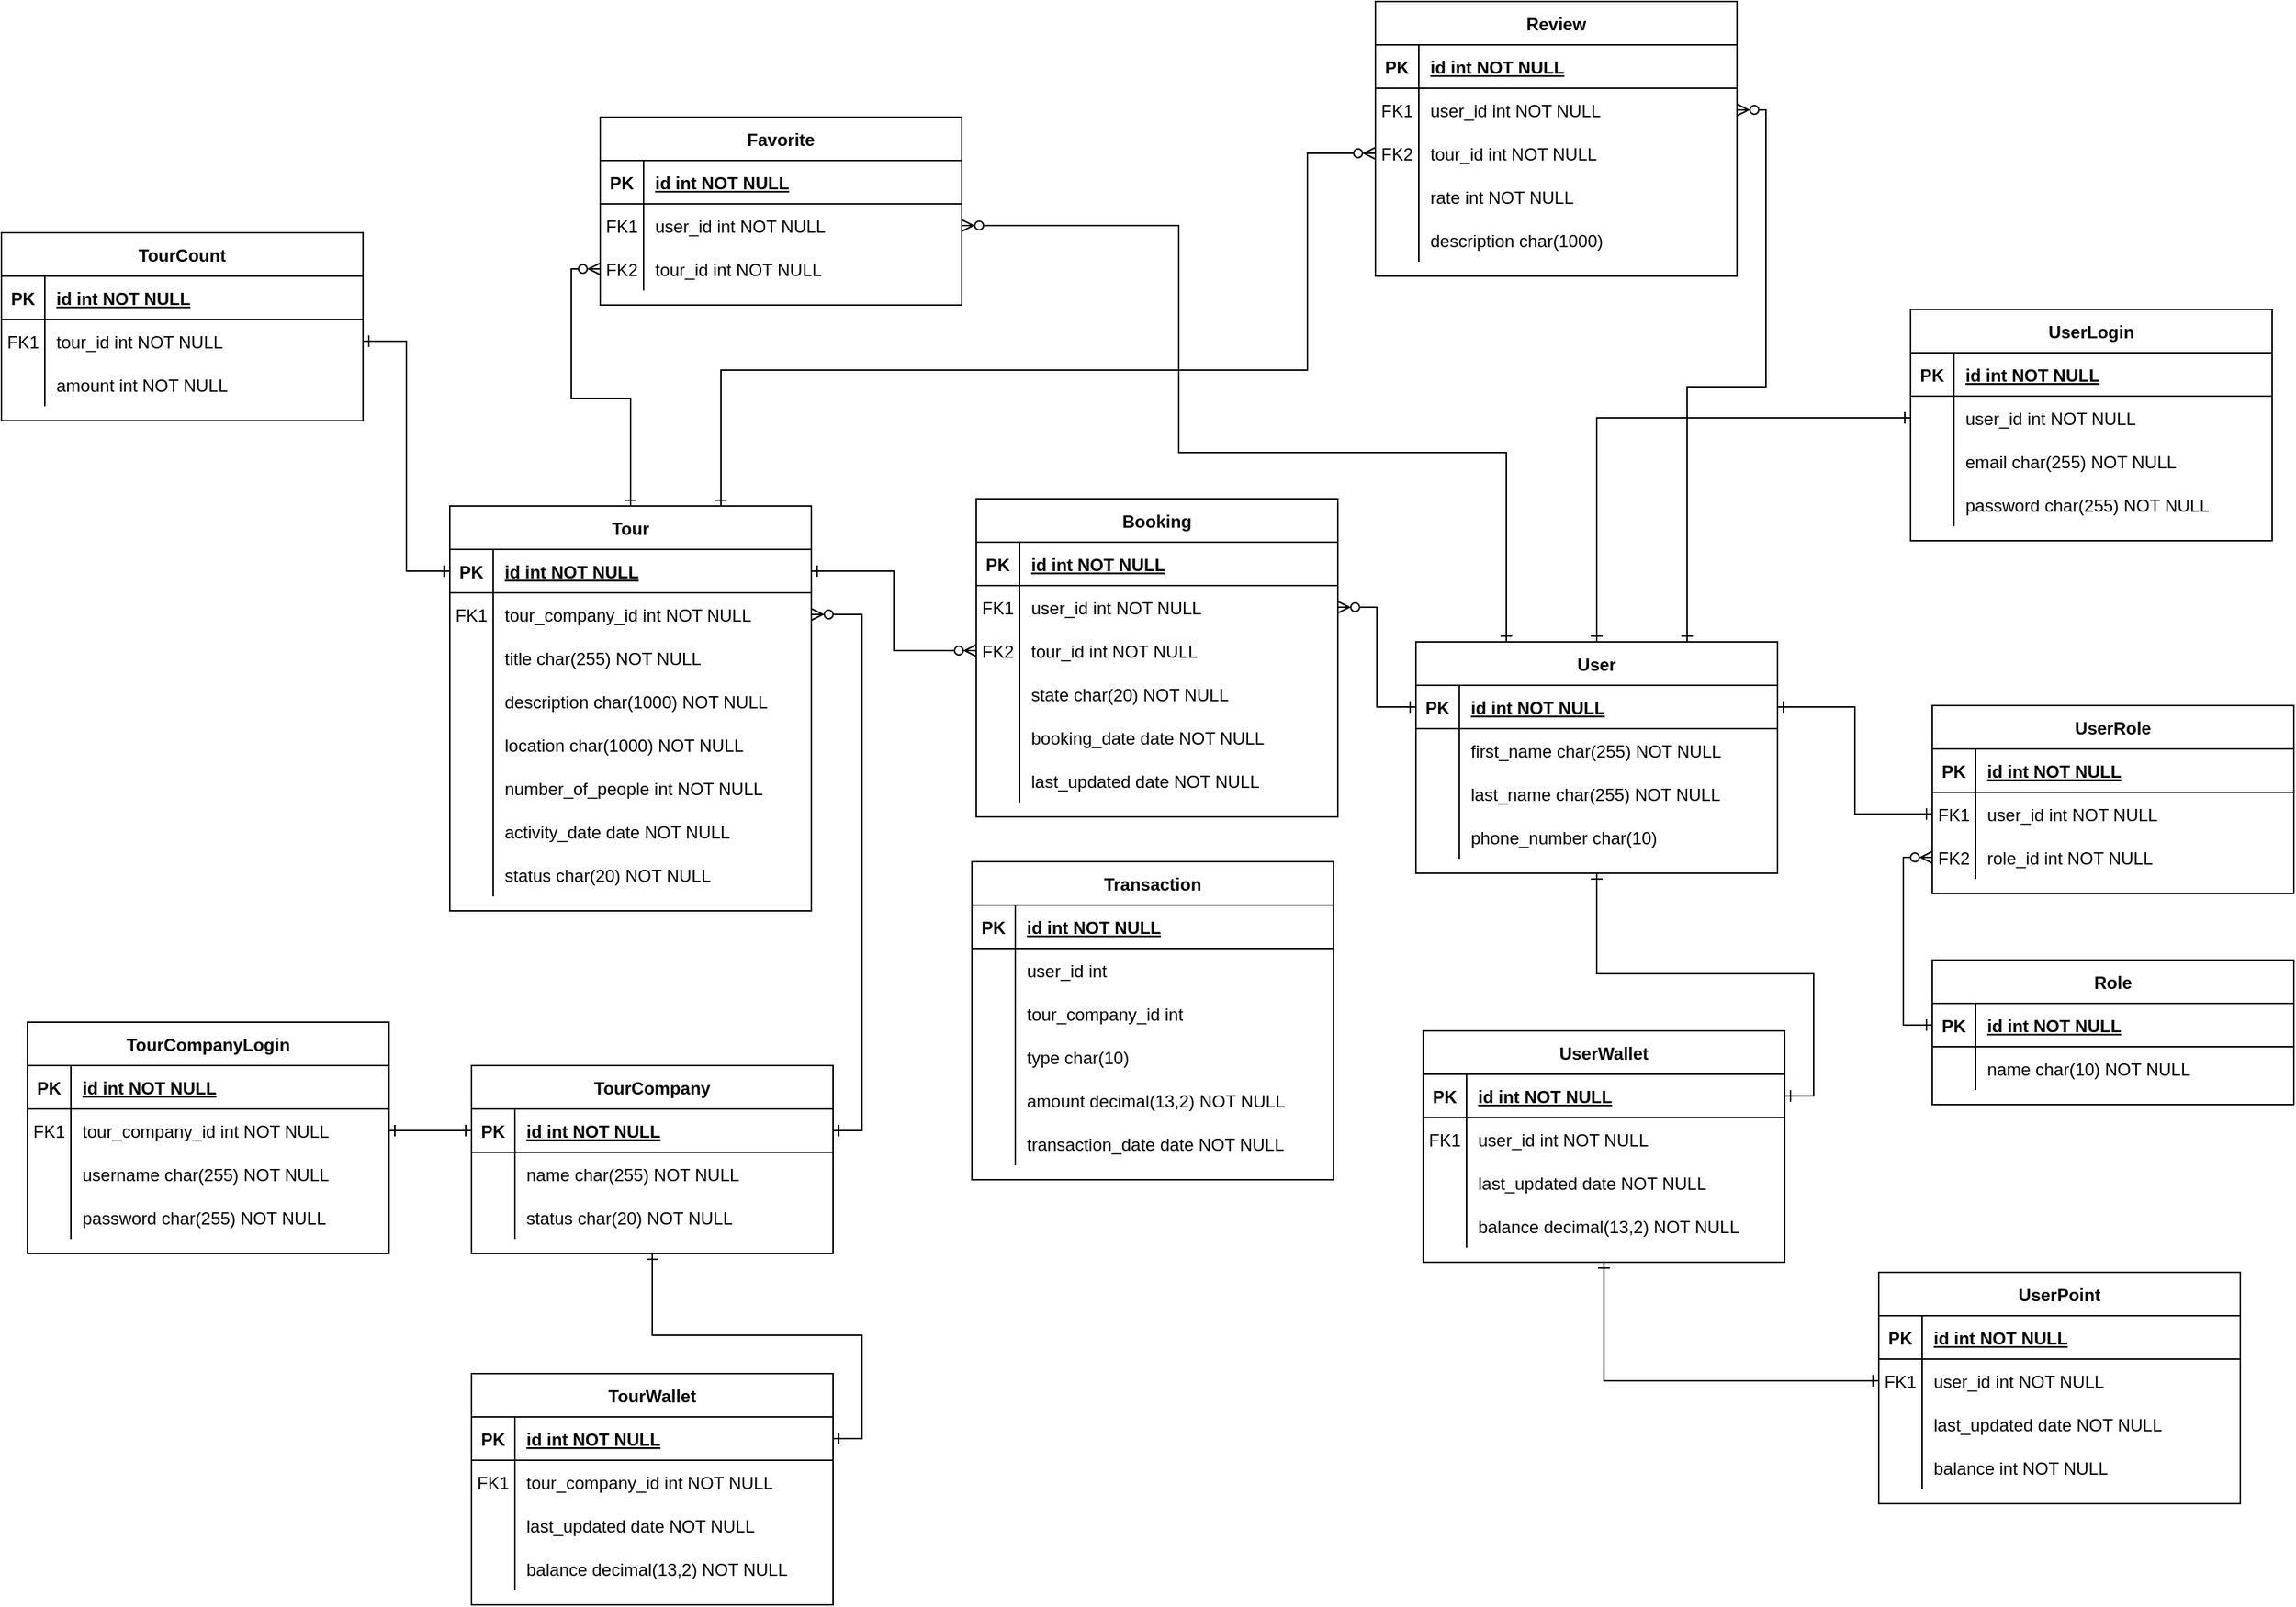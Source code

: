 <mxfile version="24.6.4" type="device">
  <diagram id="R2lEEEUBdFMjLlhIrx00" name="Page-1">
    <mxGraphModel dx="3170" dy="1543" grid="0" gridSize="10" guides="1" tooltips="1" connect="1" arrows="1" fold="1" page="0" pageScale="1" pageWidth="827" pageHeight="1169" math="0" shadow="0" extFonts="Permanent Marker^https://fonts.googleapis.com/css?family=Permanent+Marker">
      <root>
        <mxCell id="0" />
        <mxCell id="1" parent="0" />
        <mxCell id="NZfzldvZZCwg6WCJk6sS-217" style="edgeStyle=orthogonalEdgeStyle;rounded=0;orthogonalLoop=1;jettySize=auto;html=1;exitX=0.5;exitY=1;exitDx=0;exitDy=0;entryX=1;entryY=0.5;entryDx=0;entryDy=0;startArrow=ERone;startFill=0;endArrow=ERone;endFill=0;" parent="1" source="NZfzldvZZCwg6WCJk6sS-2" target="NZfzldvZZCwg6WCJk6sS-178" edge="1">
          <mxGeometry relative="1" as="geometry" />
        </mxCell>
        <mxCell id="NZfzldvZZCwg6WCJk6sS-295" style="edgeStyle=orthogonalEdgeStyle;rounded=0;orthogonalLoop=1;jettySize=auto;html=1;exitX=0.25;exitY=0;exitDx=0;exitDy=0;entryX=1;entryY=0.5;entryDx=0;entryDy=0;startArrow=ERone;startFill=0;endArrow=ERzeroToMany;endFill=0;" parent="1" source="NZfzldvZZCwg6WCJk6sS-2" target="NZfzldvZZCwg6WCJk6sS-282" edge="1">
          <mxGeometry relative="1" as="geometry">
            <Array as="points">
              <mxPoint x="239" y="139" />
              <mxPoint x="12" y="139" />
              <mxPoint x="12" y="-18" />
            </Array>
          </mxGeometry>
        </mxCell>
        <mxCell id="NZfzldvZZCwg6WCJk6sS-298" style="edgeStyle=orthogonalEdgeStyle;rounded=0;orthogonalLoop=1;jettySize=auto;html=1;exitX=0.75;exitY=0;exitDx=0;exitDy=0;entryX=1;entryY=0.5;entryDx=0;entryDy=0;startArrow=ERone;startFill=0;endArrow=ERzeroToMany;endFill=0;" parent="1" source="NZfzldvZZCwg6WCJk6sS-2" target="NZfzldvZZCwg6WCJk6sS-266" edge="1">
          <mxGeometry relative="1" as="geometry" />
        </mxCell>
        <mxCell id="NZfzldvZZCwg6WCJk6sS-2" value="User" style="shape=table;startSize=30;container=1;collapsible=1;childLayout=tableLayout;fixedRows=1;rowLines=0;fontStyle=1;align=center;resizeLast=1;" parent="1" vertex="1">
          <mxGeometry x="176" y="270" width="250" height="160" as="geometry">
            <mxRectangle x="84" y="416" width="60" height="30" as="alternateBounds" />
          </mxGeometry>
        </mxCell>
        <mxCell id="NZfzldvZZCwg6WCJk6sS-3" value="" style="shape=partialRectangle;collapsible=0;dropTarget=0;pointerEvents=0;fillColor=none;points=[[0,0.5],[1,0.5]];portConstraint=eastwest;top=0;left=0;right=0;bottom=1;" parent="NZfzldvZZCwg6WCJk6sS-2" vertex="1">
          <mxGeometry y="30" width="250" height="30" as="geometry" />
        </mxCell>
        <mxCell id="NZfzldvZZCwg6WCJk6sS-4" value="PK" style="shape=partialRectangle;overflow=hidden;connectable=0;fillColor=none;top=0;left=0;bottom=0;right=0;fontStyle=1;" parent="NZfzldvZZCwg6WCJk6sS-3" vertex="1">
          <mxGeometry width="30" height="30" as="geometry">
            <mxRectangle width="30" height="30" as="alternateBounds" />
          </mxGeometry>
        </mxCell>
        <mxCell id="NZfzldvZZCwg6WCJk6sS-5" value="id int NOT NULL " style="shape=partialRectangle;overflow=hidden;connectable=0;fillColor=none;top=0;left=0;bottom=0;right=0;align=left;spacingLeft=6;fontStyle=5;" parent="NZfzldvZZCwg6WCJk6sS-3" vertex="1">
          <mxGeometry x="30" width="220" height="30" as="geometry">
            <mxRectangle width="220" height="30" as="alternateBounds" />
          </mxGeometry>
        </mxCell>
        <mxCell id="NZfzldvZZCwg6WCJk6sS-6" value="" style="shape=partialRectangle;collapsible=0;dropTarget=0;pointerEvents=0;fillColor=none;points=[[0,0.5],[1,0.5]];portConstraint=eastwest;top=0;left=0;right=0;bottom=0;" parent="NZfzldvZZCwg6WCJk6sS-2" vertex="1">
          <mxGeometry y="60" width="250" height="30" as="geometry" />
        </mxCell>
        <mxCell id="NZfzldvZZCwg6WCJk6sS-7" value="" style="shape=partialRectangle;overflow=hidden;connectable=0;fillColor=none;top=0;left=0;bottom=0;right=0;" parent="NZfzldvZZCwg6WCJk6sS-6" vertex="1">
          <mxGeometry width="30" height="30" as="geometry">
            <mxRectangle width="30" height="30" as="alternateBounds" />
          </mxGeometry>
        </mxCell>
        <mxCell id="NZfzldvZZCwg6WCJk6sS-8" value="first_name char(255) NOT NULL" style="shape=partialRectangle;overflow=hidden;connectable=0;fillColor=none;top=0;left=0;bottom=0;right=0;align=left;spacingLeft=6;" parent="NZfzldvZZCwg6WCJk6sS-6" vertex="1">
          <mxGeometry x="30" width="220" height="30" as="geometry">
            <mxRectangle width="220" height="30" as="alternateBounds" />
          </mxGeometry>
        </mxCell>
        <mxCell id="NZfzldvZZCwg6WCJk6sS-21" value="" style="shape=partialRectangle;collapsible=0;dropTarget=0;pointerEvents=0;fillColor=none;points=[[0,0.5],[1,0.5]];portConstraint=eastwest;top=0;left=0;right=0;bottom=0;" parent="NZfzldvZZCwg6WCJk6sS-2" vertex="1">
          <mxGeometry y="90" width="250" height="30" as="geometry" />
        </mxCell>
        <mxCell id="NZfzldvZZCwg6WCJk6sS-22" value="" style="shape=partialRectangle;overflow=hidden;connectable=0;fillColor=none;top=0;left=0;bottom=0;right=0;" parent="NZfzldvZZCwg6WCJk6sS-21" vertex="1">
          <mxGeometry width="30" height="30" as="geometry">
            <mxRectangle width="30" height="30" as="alternateBounds" />
          </mxGeometry>
        </mxCell>
        <mxCell id="NZfzldvZZCwg6WCJk6sS-23" value="last_name char(255) NOT NULL" style="shape=partialRectangle;overflow=hidden;connectable=0;fillColor=none;top=0;left=0;bottom=0;right=0;align=left;spacingLeft=6;" parent="NZfzldvZZCwg6WCJk6sS-21" vertex="1">
          <mxGeometry x="30" width="220" height="30" as="geometry">
            <mxRectangle width="220" height="30" as="alternateBounds" />
          </mxGeometry>
        </mxCell>
        <mxCell id="NZfzldvZZCwg6WCJk6sS-111" value="" style="shape=partialRectangle;collapsible=0;dropTarget=0;pointerEvents=0;fillColor=none;points=[[0,0.5],[1,0.5]];portConstraint=eastwest;top=0;left=0;right=0;bottom=0;" parent="NZfzldvZZCwg6WCJk6sS-2" vertex="1">
          <mxGeometry y="120" width="250" height="30" as="geometry" />
        </mxCell>
        <mxCell id="NZfzldvZZCwg6WCJk6sS-112" value="" style="shape=partialRectangle;overflow=hidden;connectable=0;fillColor=none;top=0;left=0;bottom=0;right=0;" parent="NZfzldvZZCwg6WCJk6sS-111" vertex="1">
          <mxGeometry width="30" height="30" as="geometry">
            <mxRectangle width="30" height="30" as="alternateBounds" />
          </mxGeometry>
        </mxCell>
        <mxCell id="NZfzldvZZCwg6WCJk6sS-113" value="phone_number char(10)" style="shape=partialRectangle;overflow=hidden;connectable=0;fillColor=none;top=0;left=0;bottom=0;right=0;align=left;spacingLeft=6;" parent="NZfzldvZZCwg6WCJk6sS-111" vertex="1">
          <mxGeometry x="30" width="220" height="30" as="geometry">
            <mxRectangle width="220" height="30" as="alternateBounds" />
          </mxGeometry>
        </mxCell>
        <mxCell id="NZfzldvZZCwg6WCJk6sS-9" value="Role" style="shape=table;startSize=30;container=1;collapsible=1;childLayout=tableLayout;fixedRows=1;rowLines=0;fontStyle=1;align=center;resizeLast=1;" parent="1" vertex="1">
          <mxGeometry x="533" y="490" width="250" height="100" as="geometry" />
        </mxCell>
        <mxCell id="NZfzldvZZCwg6WCJk6sS-10" value="" style="shape=partialRectangle;collapsible=0;dropTarget=0;pointerEvents=0;fillColor=none;points=[[0,0.5],[1,0.5]];portConstraint=eastwest;top=0;left=0;right=0;bottom=1;" parent="NZfzldvZZCwg6WCJk6sS-9" vertex="1">
          <mxGeometry y="30" width="250" height="30" as="geometry" />
        </mxCell>
        <mxCell id="NZfzldvZZCwg6WCJk6sS-11" value="PK" style="shape=partialRectangle;overflow=hidden;connectable=0;fillColor=none;top=0;left=0;bottom=0;right=0;fontStyle=1;" parent="NZfzldvZZCwg6WCJk6sS-10" vertex="1">
          <mxGeometry width="30" height="30" as="geometry">
            <mxRectangle width="30" height="30" as="alternateBounds" />
          </mxGeometry>
        </mxCell>
        <mxCell id="NZfzldvZZCwg6WCJk6sS-12" value="id int NOT NULL " style="shape=partialRectangle;overflow=hidden;connectable=0;fillColor=none;top=0;left=0;bottom=0;right=0;align=left;spacingLeft=6;fontStyle=5;" parent="NZfzldvZZCwg6WCJk6sS-10" vertex="1">
          <mxGeometry x="30" width="220" height="30" as="geometry">
            <mxRectangle width="220" height="30" as="alternateBounds" />
          </mxGeometry>
        </mxCell>
        <mxCell id="NZfzldvZZCwg6WCJk6sS-13" value="" style="shape=partialRectangle;collapsible=0;dropTarget=0;pointerEvents=0;fillColor=none;points=[[0,0.5],[1,0.5]];portConstraint=eastwest;top=0;left=0;right=0;bottom=0;" parent="NZfzldvZZCwg6WCJk6sS-9" vertex="1">
          <mxGeometry y="60" width="250" height="30" as="geometry" />
        </mxCell>
        <mxCell id="NZfzldvZZCwg6WCJk6sS-14" value="" style="shape=partialRectangle;overflow=hidden;connectable=0;fillColor=none;top=0;left=0;bottom=0;right=0;" parent="NZfzldvZZCwg6WCJk6sS-13" vertex="1">
          <mxGeometry width="30" height="30" as="geometry">
            <mxRectangle width="30" height="30" as="alternateBounds" />
          </mxGeometry>
        </mxCell>
        <mxCell id="NZfzldvZZCwg6WCJk6sS-15" value="name char(10) NOT NULL" style="shape=partialRectangle;overflow=hidden;connectable=0;fillColor=none;top=0;left=0;bottom=0;right=0;align=left;spacingLeft=6;" parent="NZfzldvZZCwg6WCJk6sS-13" vertex="1">
          <mxGeometry x="30" width="220" height="30" as="geometry">
            <mxRectangle width="220" height="30" as="alternateBounds" />
          </mxGeometry>
        </mxCell>
        <mxCell id="NZfzldvZZCwg6WCJk6sS-216" value="" style="edgeStyle=orthogonalEdgeStyle;rounded=0;orthogonalLoop=1;jettySize=auto;html=1;startArrow=ERone;startFill=0;endArrow=ERone;endFill=0;" parent="1" source="NZfzldvZZCwg6WCJk6sS-34" target="NZfzldvZZCwg6WCJk6sS-191" edge="1">
          <mxGeometry relative="1" as="geometry" />
        </mxCell>
        <mxCell id="NZfzldvZZCwg6WCJk6sS-34" value="TourCompany" style="shape=table;startSize=30;container=1;collapsible=1;childLayout=tableLayout;fixedRows=1;rowLines=0;fontStyle=1;align=center;resizeLast=1;" parent="1" vertex="1">
          <mxGeometry x="-477" y="563" width="250" height="130" as="geometry">
            <mxRectangle x="84" y="416" width="60" height="30" as="alternateBounds" />
          </mxGeometry>
        </mxCell>
        <mxCell id="NZfzldvZZCwg6WCJk6sS-35" value="" style="shape=partialRectangle;collapsible=0;dropTarget=0;pointerEvents=0;fillColor=none;points=[[0,0.5],[1,0.5]];portConstraint=eastwest;top=0;left=0;right=0;bottom=1;" parent="NZfzldvZZCwg6WCJk6sS-34" vertex="1">
          <mxGeometry y="30" width="250" height="30" as="geometry" />
        </mxCell>
        <mxCell id="NZfzldvZZCwg6WCJk6sS-36" value="PK" style="shape=partialRectangle;overflow=hidden;connectable=0;fillColor=none;top=0;left=0;bottom=0;right=0;fontStyle=1;" parent="NZfzldvZZCwg6WCJk6sS-35" vertex="1">
          <mxGeometry width="30" height="30" as="geometry">
            <mxRectangle width="30" height="30" as="alternateBounds" />
          </mxGeometry>
        </mxCell>
        <mxCell id="NZfzldvZZCwg6WCJk6sS-37" value="id int NOT NULL " style="shape=partialRectangle;overflow=hidden;connectable=0;fillColor=none;top=0;left=0;bottom=0;right=0;align=left;spacingLeft=6;fontStyle=5;" parent="NZfzldvZZCwg6WCJk6sS-35" vertex="1">
          <mxGeometry x="30" width="220" height="30" as="geometry">
            <mxRectangle width="220" height="30" as="alternateBounds" />
          </mxGeometry>
        </mxCell>
        <mxCell id="NZfzldvZZCwg6WCJk6sS-38" value="" style="shape=partialRectangle;collapsible=0;dropTarget=0;pointerEvents=0;fillColor=none;points=[[0,0.5],[1,0.5]];portConstraint=eastwest;top=0;left=0;right=0;bottom=0;" parent="NZfzldvZZCwg6WCJk6sS-34" vertex="1">
          <mxGeometry y="60" width="250" height="30" as="geometry" />
        </mxCell>
        <mxCell id="NZfzldvZZCwg6WCJk6sS-39" value="" style="shape=partialRectangle;overflow=hidden;connectable=0;fillColor=none;top=0;left=0;bottom=0;right=0;" parent="NZfzldvZZCwg6WCJk6sS-38" vertex="1">
          <mxGeometry width="30" height="30" as="geometry">
            <mxRectangle width="30" height="30" as="alternateBounds" />
          </mxGeometry>
        </mxCell>
        <mxCell id="NZfzldvZZCwg6WCJk6sS-40" value="name char(255) NOT NULL" style="shape=partialRectangle;overflow=hidden;connectable=0;fillColor=none;top=0;left=0;bottom=0;right=0;align=left;spacingLeft=6;" parent="NZfzldvZZCwg6WCJk6sS-38" vertex="1">
          <mxGeometry x="30" width="220" height="30" as="geometry">
            <mxRectangle width="220" height="30" as="alternateBounds" />
          </mxGeometry>
        </mxCell>
        <mxCell id="NZfzldvZZCwg6WCJk6sS-108" value="" style="shape=partialRectangle;collapsible=0;dropTarget=0;pointerEvents=0;fillColor=none;points=[[0,0.5],[1,0.5]];portConstraint=eastwest;top=0;left=0;right=0;bottom=0;" parent="NZfzldvZZCwg6WCJk6sS-34" vertex="1">
          <mxGeometry y="90" width="250" height="30" as="geometry" />
        </mxCell>
        <mxCell id="NZfzldvZZCwg6WCJk6sS-109" value="" style="shape=partialRectangle;overflow=hidden;connectable=0;fillColor=none;top=0;left=0;bottom=0;right=0;" parent="NZfzldvZZCwg6WCJk6sS-108" vertex="1">
          <mxGeometry width="30" height="30" as="geometry">
            <mxRectangle width="30" height="30" as="alternateBounds" />
          </mxGeometry>
        </mxCell>
        <mxCell id="NZfzldvZZCwg6WCJk6sS-110" value="status char(20) NOT NULL" style="shape=partialRectangle;overflow=hidden;connectable=0;fillColor=none;top=0;left=0;bottom=0;right=0;align=left;spacingLeft=6;" parent="NZfzldvZZCwg6WCJk6sS-108" vertex="1">
          <mxGeometry x="30" width="220" height="30" as="geometry">
            <mxRectangle width="220" height="30" as="alternateBounds" />
          </mxGeometry>
        </mxCell>
        <mxCell id="NZfzldvZZCwg6WCJk6sS-24" value="UserLogin" style="shape=table;startSize=30;container=1;collapsible=1;childLayout=tableLayout;fixedRows=1;rowLines=0;fontStyle=1;align=center;resizeLast=1;" parent="1" vertex="1">
          <mxGeometry x="518" y="40" width="250" height="160" as="geometry">
            <mxRectangle x="84" y="416" width="60" height="30" as="alternateBounds" />
          </mxGeometry>
        </mxCell>
        <mxCell id="NZfzldvZZCwg6WCJk6sS-25" value="" style="shape=partialRectangle;collapsible=0;dropTarget=0;pointerEvents=0;fillColor=none;points=[[0,0.5],[1,0.5]];portConstraint=eastwest;top=0;left=0;right=0;bottom=1;" parent="NZfzldvZZCwg6WCJk6sS-24" vertex="1">
          <mxGeometry y="30" width="250" height="30" as="geometry" />
        </mxCell>
        <mxCell id="NZfzldvZZCwg6WCJk6sS-26" value="PK" style="shape=partialRectangle;overflow=hidden;connectable=0;fillColor=none;top=0;left=0;bottom=0;right=0;fontStyle=1;" parent="NZfzldvZZCwg6WCJk6sS-25" vertex="1">
          <mxGeometry width="30" height="30" as="geometry">
            <mxRectangle width="30" height="30" as="alternateBounds" />
          </mxGeometry>
        </mxCell>
        <mxCell id="NZfzldvZZCwg6WCJk6sS-27" value="id int NOT NULL " style="shape=partialRectangle;overflow=hidden;connectable=0;fillColor=none;top=0;left=0;bottom=0;right=0;align=left;spacingLeft=6;fontStyle=5;" parent="NZfzldvZZCwg6WCJk6sS-25" vertex="1">
          <mxGeometry x="30" width="220" height="30" as="geometry">
            <mxRectangle width="220" height="30" as="alternateBounds" />
          </mxGeometry>
        </mxCell>
        <mxCell id="NZfzldvZZCwg6WCJk6sS-28" value="" style="shape=partialRectangle;collapsible=0;dropTarget=0;pointerEvents=0;fillColor=none;points=[[0,0.5],[1,0.5]];portConstraint=eastwest;top=0;left=0;right=0;bottom=0;" parent="NZfzldvZZCwg6WCJk6sS-24" vertex="1">
          <mxGeometry y="60" width="250" height="30" as="geometry" />
        </mxCell>
        <mxCell id="NZfzldvZZCwg6WCJk6sS-29" value="" style="shape=partialRectangle;overflow=hidden;connectable=0;fillColor=none;top=0;left=0;bottom=0;right=0;" parent="NZfzldvZZCwg6WCJk6sS-28" vertex="1">
          <mxGeometry width="30" height="30" as="geometry">
            <mxRectangle width="30" height="30" as="alternateBounds" />
          </mxGeometry>
        </mxCell>
        <mxCell id="NZfzldvZZCwg6WCJk6sS-30" value="user_id int NOT NULL" style="shape=partialRectangle;overflow=hidden;connectable=0;fillColor=none;top=0;left=0;bottom=0;right=0;align=left;spacingLeft=6;" parent="NZfzldvZZCwg6WCJk6sS-28" vertex="1">
          <mxGeometry x="30" width="220" height="30" as="geometry">
            <mxRectangle width="220" height="30" as="alternateBounds" />
          </mxGeometry>
        </mxCell>
        <mxCell id="NZfzldvZZCwg6WCJk6sS-44" value="" style="shape=partialRectangle;collapsible=0;dropTarget=0;pointerEvents=0;fillColor=none;points=[[0,0.5],[1,0.5]];portConstraint=eastwest;top=0;left=0;right=0;bottom=0;" parent="NZfzldvZZCwg6WCJk6sS-24" vertex="1">
          <mxGeometry y="90" width="250" height="30" as="geometry" />
        </mxCell>
        <mxCell id="NZfzldvZZCwg6WCJk6sS-45" value="" style="shape=partialRectangle;overflow=hidden;connectable=0;fillColor=none;top=0;left=0;bottom=0;right=0;" parent="NZfzldvZZCwg6WCJk6sS-44" vertex="1">
          <mxGeometry width="30" height="30" as="geometry">
            <mxRectangle width="30" height="30" as="alternateBounds" />
          </mxGeometry>
        </mxCell>
        <mxCell id="NZfzldvZZCwg6WCJk6sS-46" value="email char(255) NOT NULL" style="shape=partialRectangle;overflow=hidden;connectable=0;fillColor=none;top=0;left=0;bottom=0;right=0;align=left;spacingLeft=6;" parent="NZfzldvZZCwg6WCJk6sS-44" vertex="1">
          <mxGeometry x="30" width="220" height="30" as="geometry">
            <mxRectangle width="220" height="30" as="alternateBounds" />
          </mxGeometry>
        </mxCell>
        <mxCell id="NZfzldvZZCwg6WCJk6sS-31" value="" style="shape=partialRectangle;collapsible=0;dropTarget=0;pointerEvents=0;fillColor=none;points=[[0,0.5],[1,0.5]];portConstraint=eastwest;top=0;left=0;right=0;bottom=0;" parent="NZfzldvZZCwg6WCJk6sS-24" vertex="1">
          <mxGeometry y="120" width="250" height="30" as="geometry" />
        </mxCell>
        <mxCell id="NZfzldvZZCwg6WCJk6sS-32" value="" style="shape=partialRectangle;overflow=hidden;connectable=0;fillColor=none;top=0;left=0;bottom=0;right=0;" parent="NZfzldvZZCwg6WCJk6sS-31" vertex="1">
          <mxGeometry width="30" height="30" as="geometry">
            <mxRectangle width="30" height="30" as="alternateBounds" />
          </mxGeometry>
        </mxCell>
        <mxCell id="NZfzldvZZCwg6WCJk6sS-33" value="password char(255) NOT NULL" style="shape=partialRectangle;overflow=hidden;connectable=0;fillColor=none;top=0;left=0;bottom=0;right=0;align=left;spacingLeft=6;" parent="NZfzldvZZCwg6WCJk6sS-31" vertex="1">
          <mxGeometry x="30" width="220" height="30" as="geometry">
            <mxRectangle width="220" height="30" as="alternateBounds" />
          </mxGeometry>
        </mxCell>
        <mxCell id="NZfzldvZZCwg6WCJk6sS-48" value="" style="edgeStyle=orthogonalEdgeStyle;rounded=0;orthogonalLoop=1;jettySize=auto;html=1;startArrow=ERone;startFill=0;endArrow=ERone;endFill=0;exitX=0.5;exitY=0;exitDx=0;exitDy=0;" parent="1" source="NZfzldvZZCwg6WCJk6sS-2" target="NZfzldvZZCwg6WCJk6sS-28" edge="1">
          <mxGeometry relative="1" as="geometry" />
        </mxCell>
        <mxCell id="NZfzldvZZCwg6WCJk6sS-49" value="TourCompanyLogin" style="shape=table;startSize=30;container=1;collapsible=1;childLayout=tableLayout;fixedRows=1;rowLines=0;fontStyle=1;align=center;resizeLast=1;" parent="1" vertex="1">
          <mxGeometry x="-784" y="533" width="250" height="160" as="geometry">
            <mxRectangle x="84" y="416" width="60" height="30" as="alternateBounds" />
          </mxGeometry>
        </mxCell>
        <mxCell id="NZfzldvZZCwg6WCJk6sS-50" value="" style="shape=partialRectangle;collapsible=0;dropTarget=0;pointerEvents=0;fillColor=none;points=[[0,0.5],[1,0.5]];portConstraint=eastwest;top=0;left=0;right=0;bottom=1;" parent="NZfzldvZZCwg6WCJk6sS-49" vertex="1">
          <mxGeometry y="30" width="250" height="30" as="geometry" />
        </mxCell>
        <mxCell id="NZfzldvZZCwg6WCJk6sS-51" value="PK" style="shape=partialRectangle;overflow=hidden;connectable=0;fillColor=none;top=0;left=0;bottom=0;right=0;fontStyle=1;" parent="NZfzldvZZCwg6WCJk6sS-50" vertex="1">
          <mxGeometry width="30" height="30" as="geometry">
            <mxRectangle width="30" height="30" as="alternateBounds" />
          </mxGeometry>
        </mxCell>
        <mxCell id="NZfzldvZZCwg6WCJk6sS-52" value="id int NOT NULL " style="shape=partialRectangle;overflow=hidden;connectable=0;fillColor=none;top=0;left=0;bottom=0;right=0;align=left;spacingLeft=6;fontStyle=5;" parent="NZfzldvZZCwg6WCJk6sS-50" vertex="1">
          <mxGeometry x="30" width="220" height="30" as="geometry">
            <mxRectangle width="220" height="30" as="alternateBounds" />
          </mxGeometry>
        </mxCell>
        <mxCell id="NZfzldvZZCwg6WCJk6sS-53" value="" style="shape=partialRectangle;collapsible=0;dropTarget=0;pointerEvents=0;fillColor=none;points=[[0,0.5],[1,0.5]];portConstraint=eastwest;top=0;left=0;right=0;bottom=0;" parent="NZfzldvZZCwg6WCJk6sS-49" vertex="1">
          <mxGeometry y="60" width="250" height="30" as="geometry" />
        </mxCell>
        <mxCell id="NZfzldvZZCwg6WCJk6sS-54" value="FK1" style="shape=partialRectangle;overflow=hidden;connectable=0;fillColor=none;top=0;left=0;bottom=0;right=0;" parent="NZfzldvZZCwg6WCJk6sS-53" vertex="1">
          <mxGeometry width="30" height="30" as="geometry">
            <mxRectangle width="30" height="30" as="alternateBounds" />
          </mxGeometry>
        </mxCell>
        <mxCell id="NZfzldvZZCwg6WCJk6sS-55" value="tour_company_id int NOT NULL" style="shape=partialRectangle;overflow=hidden;connectable=0;fillColor=none;top=0;left=0;bottom=0;right=0;align=left;spacingLeft=6;" parent="NZfzldvZZCwg6WCJk6sS-53" vertex="1">
          <mxGeometry x="30" width="220" height="30" as="geometry">
            <mxRectangle width="220" height="30" as="alternateBounds" />
          </mxGeometry>
        </mxCell>
        <mxCell id="NZfzldvZZCwg6WCJk6sS-56" value="" style="shape=partialRectangle;collapsible=0;dropTarget=0;pointerEvents=0;fillColor=none;points=[[0,0.5],[1,0.5]];portConstraint=eastwest;top=0;left=0;right=0;bottom=0;" parent="NZfzldvZZCwg6WCJk6sS-49" vertex="1">
          <mxGeometry y="90" width="250" height="30" as="geometry" />
        </mxCell>
        <mxCell id="NZfzldvZZCwg6WCJk6sS-57" value="" style="shape=partialRectangle;overflow=hidden;connectable=0;fillColor=none;top=0;left=0;bottom=0;right=0;" parent="NZfzldvZZCwg6WCJk6sS-56" vertex="1">
          <mxGeometry width="30" height="30" as="geometry">
            <mxRectangle width="30" height="30" as="alternateBounds" />
          </mxGeometry>
        </mxCell>
        <mxCell id="NZfzldvZZCwg6WCJk6sS-58" value="username char(255) NOT NULL" style="shape=partialRectangle;overflow=hidden;connectable=0;fillColor=none;top=0;left=0;bottom=0;right=0;align=left;spacingLeft=6;" parent="NZfzldvZZCwg6WCJk6sS-56" vertex="1">
          <mxGeometry x="30" width="220" height="30" as="geometry">
            <mxRectangle width="220" height="30" as="alternateBounds" />
          </mxGeometry>
        </mxCell>
        <mxCell id="NZfzldvZZCwg6WCJk6sS-59" value="" style="shape=partialRectangle;collapsible=0;dropTarget=0;pointerEvents=0;fillColor=none;points=[[0,0.5],[1,0.5]];portConstraint=eastwest;top=0;left=0;right=0;bottom=0;" parent="NZfzldvZZCwg6WCJk6sS-49" vertex="1">
          <mxGeometry y="120" width="250" height="30" as="geometry" />
        </mxCell>
        <mxCell id="NZfzldvZZCwg6WCJk6sS-60" value="" style="shape=partialRectangle;overflow=hidden;connectable=0;fillColor=none;top=0;left=0;bottom=0;right=0;" parent="NZfzldvZZCwg6WCJk6sS-59" vertex="1">
          <mxGeometry width="30" height="30" as="geometry">
            <mxRectangle width="30" height="30" as="alternateBounds" />
          </mxGeometry>
        </mxCell>
        <mxCell id="NZfzldvZZCwg6WCJk6sS-61" value="password char(255) NOT NULL" style="shape=partialRectangle;overflow=hidden;connectable=0;fillColor=none;top=0;left=0;bottom=0;right=0;align=left;spacingLeft=6;" parent="NZfzldvZZCwg6WCJk6sS-59" vertex="1">
          <mxGeometry x="30" width="220" height="30" as="geometry">
            <mxRectangle width="220" height="30" as="alternateBounds" />
          </mxGeometry>
        </mxCell>
        <mxCell id="NZfzldvZZCwg6WCJk6sS-65" style="edgeStyle=orthogonalEdgeStyle;rounded=0;orthogonalLoop=1;jettySize=auto;html=1;entryX=1;entryY=0.5;entryDx=0;entryDy=0;startArrow=ERone;startFill=0;endArrow=ERone;endFill=0;" parent="1" source="NZfzldvZZCwg6WCJk6sS-35" target="NZfzldvZZCwg6WCJk6sS-53" edge="1">
          <mxGeometry relative="1" as="geometry" />
        </mxCell>
        <mxCell id="NZfzldvZZCwg6WCJk6sS-66" value="UserRole" style="shape=table;startSize=30;container=1;collapsible=1;childLayout=tableLayout;fixedRows=1;rowLines=0;fontStyle=1;align=center;resizeLast=1;" parent="1" vertex="1">
          <mxGeometry x="533" y="314" width="250" height="130" as="geometry" />
        </mxCell>
        <mxCell id="NZfzldvZZCwg6WCJk6sS-67" value="" style="shape=partialRectangle;collapsible=0;dropTarget=0;pointerEvents=0;fillColor=none;points=[[0,0.5],[1,0.5]];portConstraint=eastwest;top=0;left=0;right=0;bottom=1;" parent="NZfzldvZZCwg6WCJk6sS-66" vertex="1">
          <mxGeometry y="30" width="250" height="30" as="geometry" />
        </mxCell>
        <mxCell id="NZfzldvZZCwg6WCJk6sS-68" value="PK" style="shape=partialRectangle;overflow=hidden;connectable=0;fillColor=none;top=0;left=0;bottom=0;right=0;fontStyle=1;" parent="NZfzldvZZCwg6WCJk6sS-67" vertex="1">
          <mxGeometry width="30" height="30" as="geometry">
            <mxRectangle width="30" height="30" as="alternateBounds" />
          </mxGeometry>
        </mxCell>
        <mxCell id="NZfzldvZZCwg6WCJk6sS-69" value="id int NOT NULL " style="shape=partialRectangle;overflow=hidden;connectable=0;fillColor=none;top=0;left=0;bottom=0;right=0;align=left;spacingLeft=6;fontStyle=5;" parent="NZfzldvZZCwg6WCJk6sS-67" vertex="1">
          <mxGeometry x="30" width="220" height="30" as="geometry">
            <mxRectangle width="220" height="30" as="alternateBounds" />
          </mxGeometry>
        </mxCell>
        <mxCell id="NZfzldvZZCwg6WCJk6sS-70" value="" style="shape=partialRectangle;collapsible=0;dropTarget=0;pointerEvents=0;fillColor=none;points=[[0,0.5],[1,0.5]];portConstraint=eastwest;top=0;left=0;right=0;bottom=0;" parent="NZfzldvZZCwg6WCJk6sS-66" vertex="1">
          <mxGeometry y="60" width="250" height="30" as="geometry" />
        </mxCell>
        <mxCell id="NZfzldvZZCwg6WCJk6sS-71" value="FK1" style="shape=partialRectangle;overflow=hidden;connectable=0;fillColor=none;top=0;left=0;bottom=0;right=0;" parent="NZfzldvZZCwg6WCJk6sS-70" vertex="1">
          <mxGeometry width="30" height="30" as="geometry">
            <mxRectangle width="30" height="30" as="alternateBounds" />
          </mxGeometry>
        </mxCell>
        <mxCell id="NZfzldvZZCwg6WCJk6sS-72" value="user_id int NOT NULL" style="shape=partialRectangle;overflow=hidden;connectable=0;fillColor=none;top=0;left=0;bottom=0;right=0;align=left;spacingLeft=6;" parent="NZfzldvZZCwg6WCJk6sS-70" vertex="1">
          <mxGeometry x="30" width="220" height="30" as="geometry">
            <mxRectangle width="220" height="30" as="alternateBounds" />
          </mxGeometry>
        </mxCell>
        <mxCell id="NZfzldvZZCwg6WCJk6sS-73" value="" style="shape=partialRectangle;collapsible=0;dropTarget=0;pointerEvents=0;fillColor=none;points=[[0,0.5],[1,0.5]];portConstraint=eastwest;top=0;left=0;right=0;bottom=0;" parent="NZfzldvZZCwg6WCJk6sS-66" vertex="1">
          <mxGeometry y="90" width="250" height="30" as="geometry" />
        </mxCell>
        <mxCell id="NZfzldvZZCwg6WCJk6sS-74" value="FK2" style="shape=partialRectangle;overflow=hidden;connectable=0;fillColor=none;top=0;left=0;bottom=0;right=0;" parent="NZfzldvZZCwg6WCJk6sS-73" vertex="1">
          <mxGeometry width="30" height="30" as="geometry">
            <mxRectangle width="30" height="30" as="alternateBounds" />
          </mxGeometry>
        </mxCell>
        <mxCell id="NZfzldvZZCwg6WCJk6sS-75" value="role_id int NOT NULL" style="shape=partialRectangle;overflow=hidden;connectable=0;fillColor=none;top=0;left=0;bottom=0;right=0;align=left;spacingLeft=6;" parent="NZfzldvZZCwg6WCJk6sS-73" vertex="1">
          <mxGeometry x="30" width="220" height="30" as="geometry">
            <mxRectangle width="220" height="30" as="alternateBounds" />
          </mxGeometry>
        </mxCell>
        <mxCell id="NZfzldvZZCwg6WCJk6sS-79" style="edgeStyle=orthogonalEdgeStyle;rounded=0;orthogonalLoop=1;jettySize=auto;html=1;exitX=1;exitY=0.5;exitDx=0;exitDy=0;entryX=0;entryY=0.5;entryDx=0;entryDy=0;startArrow=ERone;startFill=0;endArrow=ERone;endFill=0;" parent="1" source="NZfzldvZZCwg6WCJk6sS-3" target="NZfzldvZZCwg6WCJk6sS-70" edge="1">
          <mxGeometry relative="1" as="geometry" />
        </mxCell>
        <mxCell id="NZfzldvZZCwg6WCJk6sS-80" style="edgeStyle=orthogonalEdgeStyle;rounded=0;orthogonalLoop=1;jettySize=auto;html=1;entryX=0;entryY=0.5;entryDx=0;entryDy=0;endArrow=ERone;endFill=0;startArrow=ERzeroToMany;startFill=0;" parent="1" source="NZfzldvZZCwg6WCJk6sS-73" target="NZfzldvZZCwg6WCJk6sS-10" edge="1">
          <mxGeometry relative="1" as="geometry" />
        </mxCell>
        <mxCell id="NZfzldvZZCwg6WCJk6sS-294" style="edgeStyle=orthogonalEdgeStyle;rounded=0;orthogonalLoop=1;jettySize=auto;html=1;exitX=0.5;exitY=0;exitDx=0;exitDy=0;entryX=0;entryY=0.5;entryDx=0;entryDy=0;startArrow=ERone;startFill=0;endArrow=ERzeroToMany;endFill=0;" parent="1" source="NZfzldvZZCwg6WCJk6sS-81" target="NZfzldvZZCwg6WCJk6sS-285" edge="1">
          <mxGeometry relative="1" as="geometry" />
        </mxCell>
        <mxCell id="NZfzldvZZCwg6WCJk6sS-297" style="edgeStyle=orthogonalEdgeStyle;rounded=0;orthogonalLoop=1;jettySize=auto;html=1;exitX=0.75;exitY=0;exitDx=0;exitDy=0;entryX=0;entryY=0.5;entryDx=0;entryDy=0;startArrow=ERone;startFill=0;endArrow=ERzeroToMany;endFill=0;" parent="1" source="NZfzldvZZCwg6WCJk6sS-81" target="NZfzldvZZCwg6WCJk6sS-269" edge="1">
          <mxGeometry relative="1" as="geometry">
            <Array as="points">
              <mxPoint x="-305" y="82" />
              <mxPoint x="101" y="82" />
              <mxPoint x="101" y="-68" />
            </Array>
          </mxGeometry>
        </mxCell>
        <mxCell id="NZfzldvZZCwg6WCJk6sS-81" value="Tour" style="shape=table;startSize=30;container=1;collapsible=1;childLayout=tableLayout;fixedRows=1;rowLines=0;fontStyle=1;align=center;resizeLast=1;" parent="1" vertex="1">
          <mxGeometry x="-492" y="176" width="250" height="280" as="geometry">
            <mxRectangle x="84" y="416" width="60" height="30" as="alternateBounds" />
          </mxGeometry>
        </mxCell>
        <mxCell id="NZfzldvZZCwg6WCJk6sS-82" value="" style="shape=partialRectangle;collapsible=0;dropTarget=0;pointerEvents=0;fillColor=none;points=[[0,0.5],[1,0.5]];portConstraint=eastwest;top=0;left=0;right=0;bottom=1;" parent="NZfzldvZZCwg6WCJk6sS-81" vertex="1">
          <mxGeometry y="30" width="250" height="30" as="geometry" />
        </mxCell>
        <mxCell id="NZfzldvZZCwg6WCJk6sS-83" value="PK" style="shape=partialRectangle;overflow=hidden;connectable=0;fillColor=none;top=0;left=0;bottom=0;right=0;fontStyle=1;" parent="NZfzldvZZCwg6WCJk6sS-82" vertex="1">
          <mxGeometry width="30" height="30" as="geometry">
            <mxRectangle width="30" height="30" as="alternateBounds" />
          </mxGeometry>
        </mxCell>
        <mxCell id="NZfzldvZZCwg6WCJk6sS-84" value="id int NOT NULL " style="shape=partialRectangle;overflow=hidden;connectable=0;fillColor=none;top=0;left=0;bottom=0;right=0;align=left;spacingLeft=6;fontStyle=5;" parent="NZfzldvZZCwg6WCJk6sS-82" vertex="1">
          <mxGeometry x="30" width="220" height="30" as="geometry">
            <mxRectangle width="220" height="30" as="alternateBounds" />
          </mxGeometry>
        </mxCell>
        <mxCell id="NZfzldvZZCwg6WCJk6sS-85" value="" style="shape=partialRectangle;collapsible=0;dropTarget=0;pointerEvents=0;fillColor=none;points=[[0,0.5],[1,0.5]];portConstraint=eastwest;top=0;left=0;right=0;bottom=0;" parent="NZfzldvZZCwg6WCJk6sS-81" vertex="1">
          <mxGeometry y="60" width="250" height="30" as="geometry" />
        </mxCell>
        <mxCell id="NZfzldvZZCwg6WCJk6sS-86" value="FK1" style="shape=partialRectangle;overflow=hidden;connectable=0;fillColor=none;top=0;left=0;bottom=0;right=0;" parent="NZfzldvZZCwg6WCJk6sS-85" vertex="1">
          <mxGeometry width="30" height="30" as="geometry">
            <mxRectangle width="30" height="30" as="alternateBounds" />
          </mxGeometry>
        </mxCell>
        <mxCell id="NZfzldvZZCwg6WCJk6sS-87" value="tour_company_id int NOT NULL" style="shape=partialRectangle;overflow=hidden;connectable=0;fillColor=none;top=0;left=0;bottom=0;right=0;align=left;spacingLeft=6;" parent="NZfzldvZZCwg6WCJk6sS-85" vertex="1">
          <mxGeometry x="30" width="220" height="30" as="geometry">
            <mxRectangle width="220" height="30" as="alternateBounds" />
          </mxGeometry>
        </mxCell>
        <mxCell id="NZfzldvZZCwg6WCJk6sS-100" value="" style="shape=partialRectangle;collapsible=0;dropTarget=0;pointerEvents=0;fillColor=none;points=[[0,0.5],[1,0.5]];portConstraint=eastwest;top=0;left=0;right=0;bottom=0;" parent="NZfzldvZZCwg6WCJk6sS-81" vertex="1">
          <mxGeometry y="90" width="250" height="30" as="geometry" />
        </mxCell>
        <mxCell id="NZfzldvZZCwg6WCJk6sS-101" value="" style="shape=partialRectangle;overflow=hidden;connectable=0;fillColor=none;top=0;left=0;bottom=0;right=0;" parent="NZfzldvZZCwg6WCJk6sS-100" vertex="1">
          <mxGeometry width="30" height="30" as="geometry">
            <mxRectangle width="30" height="30" as="alternateBounds" />
          </mxGeometry>
        </mxCell>
        <mxCell id="NZfzldvZZCwg6WCJk6sS-102" value="title char(255) NOT NULL" style="shape=partialRectangle;overflow=hidden;connectable=0;fillColor=none;top=0;left=0;bottom=0;right=0;align=left;spacingLeft=6;" parent="NZfzldvZZCwg6WCJk6sS-100" vertex="1">
          <mxGeometry x="30" width="220" height="30" as="geometry">
            <mxRectangle width="220" height="30" as="alternateBounds" />
          </mxGeometry>
        </mxCell>
        <mxCell id="NZfzldvZZCwg6WCJk6sS-88" value="" style="shape=partialRectangle;collapsible=0;dropTarget=0;pointerEvents=0;fillColor=none;points=[[0,0.5],[1,0.5]];portConstraint=eastwest;top=0;left=0;right=0;bottom=0;" parent="NZfzldvZZCwg6WCJk6sS-81" vertex="1">
          <mxGeometry y="120" width="250" height="30" as="geometry" />
        </mxCell>
        <mxCell id="NZfzldvZZCwg6WCJk6sS-89" value="" style="shape=partialRectangle;overflow=hidden;connectable=0;fillColor=none;top=0;left=0;bottom=0;right=0;" parent="NZfzldvZZCwg6WCJk6sS-88" vertex="1">
          <mxGeometry width="30" height="30" as="geometry">
            <mxRectangle width="30" height="30" as="alternateBounds" />
          </mxGeometry>
        </mxCell>
        <mxCell id="NZfzldvZZCwg6WCJk6sS-90" value="description char(1000) NOT NULL" style="shape=partialRectangle;overflow=hidden;connectable=0;fillColor=none;top=0;left=0;bottom=0;right=0;align=left;spacingLeft=6;" parent="NZfzldvZZCwg6WCJk6sS-88" vertex="1">
          <mxGeometry x="30" width="220" height="30" as="geometry">
            <mxRectangle width="220" height="30" as="alternateBounds" />
          </mxGeometry>
        </mxCell>
        <mxCell id="NZfzldvZZCwg6WCJk6sS-91" value="" style="shape=partialRectangle;collapsible=0;dropTarget=0;pointerEvents=0;fillColor=none;points=[[0,0.5],[1,0.5]];portConstraint=eastwest;top=0;left=0;right=0;bottom=0;" parent="NZfzldvZZCwg6WCJk6sS-81" vertex="1">
          <mxGeometry y="150" width="250" height="30" as="geometry" />
        </mxCell>
        <mxCell id="NZfzldvZZCwg6WCJk6sS-92" value="" style="shape=partialRectangle;overflow=hidden;connectable=0;fillColor=none;top=0;left=0;bottom=0;right=0;" parent="NZfzldvZZCwg6WCJk6sS-91" vertex="1">
          <mxGeometry width="30" height="30" as="geometry">
            <mxRectangle width="30" height="30" as="alternateBounds" />
          </mxGeometry>
        </mxCell>
        <mxCell id="NZfzldvZZCwg6WCJk6sS-93" value="location char(1000) NOT NULL" style="shape=partialRectangle;overflow=hidden;connectable=0;fillColor=none;top=0;left=0;bottom=0;right=0;align=left;spacingLeft=6;" parent="NZfzldvZZCwg6WCJk6sS-91" vertex="1">
          <mxGeometry x="30" width="220" height="30" as="geometry">
            <mxRectangle width="220" height="30" as="alternateBounds" />
          </mxGeometry>
        </mxCell>
        <mxCell id="NZfzldvZZCwg6WCJk6sS-94" value="" style="shape=partialRectangle;collapsible=0;dropTarget=0;pointerEvents=0;fillColor=none;points=[[0,0.5],[1,0.5]];portConstraint=eastwest;top=0;left=0;right=0;bottom=0;" parent="NZfzldvZZCwg6WCJk6sS-81" vertex="1">
          <mxGeometry y="180" width="250" height="30" as="geometry" />
        </mxCell>
        <mxCell id="NZfzldvZZCwg6WCJk6sS-95" value="" style="shape=partialRectangle;overflow=hidden;connectable=0;fillColor=none;top=0;left=0;bottom=0;right=0;" parent="NZfzldvZZCwg6WCJk6sS-94" vertex="1">
          <mxGeometry width="30" height="30" as="geometry">
            <mxRectangle width="30" height="30" as="alternateBounds" />
          </mxGeometry>
        </mxCell>
        <mxCell id="NZfzldvZZCwg6WCJk6sS-96" value="number_of_people int NOT NULL" style="shape=partialRectangle;overflow=hidden;connectable=0;fillColor=none;top=0;left=0;bottom=0;right=0;align=left;spacingLeft=6;" parent="NZfzldvZZCwg6WCJk6sS-94" vertex="1">
          <mxGeometry x="30" width="220" height="30" as="geometry">
            <mxRectangle width="220" height="30" as="alternateBounds" />
          </mxGeometry>
        </mxCell>
        <mxCell id="NZfzldvZZCwg6WCJk6sS-97" value="" style="shape=partialRectangle;collapsible=0;dropTarget=0;pointerEvents=0;fillColor=none;points=[[0,0.5],[1,0.5]];portConstraint=eastwest;top=0;left=0;right=0;bottom=0;" parent="NZfzldvZZCwg6WCJk6sS-81" vertex="1">
          <mxGeometry y="210" width="250" height="30" as="geometry" />
        </mxCell>
        <mxCell id="NZfzldvZZCwg6WCJk6sS-98" value="" style="shape=partialRectangle;overflow=hidden;connectable=0;fillColor=none;top=0;left=0;bottom=0;right=0;" parent="NZfzldvZZCwg6WCJk6sS-97" vertex="1">
          <mxGeometry width="30" height="30" as="geometry">
            <mxRectangle width="30" height="30" as="alternateBounds" />
          </mxGeometry>
        </mxCell>
        <mxCell id="NZfzldvZZCwg6WCJk6sS-99" value="activity_date date NOT NULL" style="shape=partialRectangle;overflow=hidden;connectable=0;fillColor=none;top=0;left=0;bottom=0;right=0;align=left;spacingLeft=6;" parent="NZfzldvZZCwg6WCJk6sS-97" vertex="1">
          <mxGeometry x="30" width="220" height="30" as="geometry">
            <mxRectangle width="220" height="30" as="alternateBounds" />
          </mxGeometry>
        </mxCell>
        <mxCell id="NZfzldvZZCwg6WCJk6sS-105" value="" style="shape=partialRectangle;collapsible=0;dropTarget=0;pointerEvents=0;fillColor=none;points=[[0,0.5],[1,0.5]];portConstraint=eastwest;top=0;left=0;right=0;bottom=0;" parent="NZfzldvZZCwg6WCJk6sS-81" vertex="1">
          <mxGeometry y="240" width="250" height="30" as="geometry" />
        </mxCell>
        <mxCell id="NZfzldvZZCwg6WCJk6sS-106" value="" style="shape=partialRectangle;overflow=hidden;connectable=0;fillColor=none;top=0;left=0;bottom=0;right=0;" parent="NZfzldvZZCwg6WCJk6sS-105" vertex="1">
          <mxGeometry width="30" height="30" as="geometry">
            <mxRectangle width="30" height="30" as="alternateBounds" />
          </mxGeometry>
        </mxCell>
        <mxCell id="NZfzldvZZCwg6WCJk6sS-107" value="status char(20) NOT NULL" style="shape=partialRectangle;overflow=hidden;connectable=0;fillColor=none;top=0;left=0;bottom=0;right=0;align=left;spacingLeft=6;" parent="NZfzldvZZCwg6WCJk6sS-105" vertex="1">
          <mxGeometry x="30" width="220" height="30" as="geometry">
            <mxRectangle width="220" height="30" as="alternateBounds" />
          </mxGeometry>
        </mxCell>
        <mxCell id="NZfzldvZZCwg6WCJk6sS-104" style="edgeStyle=orthogonalEdgeStyle;rounded=0;orthogonalLoop=1;jettySize=auto;html=1;exitX=1;exitY=0.5;exitDx=0;exitDy=0;entryX=1;entryY=0.5;entryDx=0;entryDy=0;endArrow=ERzeroToMany;endFill=0;startArrow=ERone;startFill=0;" parent="1" source="NZfzldvZZCwg6WCJk6sS-35" target="NZfzldvZZCwg6WCJk6sS-85" edge="1">
          <mxGeometry relative="1" as="geometry" />
        </mxCell>
        <mxCell id="NZfzldvZZCwg6WCJk6sS-139" value="Booking" style="shape=table;startSize=30;container=1;collapsible=1;childLayout=tableLayout;fixedRows=1;rowLines=0;fontStyle=1;align=center;resizeLast=1;" parent="1" vertex="1">
          <mxGeometry x="-128" y="171" width="250" height="220" as="geometry" />
        </mxCell>
        <mxCell id="NZfzldvZZCwg6WCJk6sS-140" value="" style="shape=partialRectangle;collapsible=0;dropTarget=0;pointerEvents=0;fillColor=none;points=[[0,0.5],[1,0.5]];portConstraint=eastwest;top=0;left=0;right=0;bottom=1;" parent="NZfzldvZZCwg6WCJk6sS-139" vertex="1">
          <mxGeometry y="30" width="250" height="30" as="geometry" />
        </mxCell>
        <mxCell id="NZfzldvZZCwg6WCJk6sS-141" value="PK" style="shape=partialRectangle;overflow=hidden;connectable=0;fillColor=none;top=0;left=0;bottom=0;right=0;fontStyle=1;" parent="NZfzldvZZCwg6WCJk6sS-140" vertex="1">
          <mxGeometry width="30" height="30" as="geometry">
            <mxRectangle width="30" height="30" as="alternateBounds" />
          </mxGeometry>
        </mxCell>
        <mxCell id="NZfzldvZZCwg6WCJk6sS-142" value="id int NOT NULL " style="shape=partialRectangle;overflow=hidden;connectable=0;fillColor=none;top=0;left=0;bottom=0;right=0;align=left;spacingLeft=6;fontStyle=5;" parent="NZfzldvZZCwg6WCJk6sS-140" vertex="1">
          <mxGeometry x="30" width="220" height="30" as="geometry">
            <mxRectangle width="220" height="30" as="alternateBounds" />
          </mxGeometry>
        </mxCell>
        <mxCell id="NZfzldvZZCwg6WCJk6sS-143" value="" style="shape=partialRectangle;collapsible=0;dropTarget=0;pointerEvents=0;fillColor=none;points=[[0,0.5],[1,0.5]];portConstraint=eastwest;top=0;left=0;right=0;bottom=0;" parent="NZfzldvZZCwg6WCJk6sS-139" vertex="1">
          <mxGeometry y="60" width="250" height="30" as="geometry" />
        </mxCell>
        <mxCell id="NZfzldvZZCwg6WCJk6sS-144" value="FK1" style="shape=partialRectangle;overflow=hidden;connectable=0;fillColor=none;top=0;left=0;bottom=0;right=0;" parent="NZfzldvZZCwg6WCJk6sS-143" vertex="1">
          <mxGeometry width="30" height="30" as="geometry">
            <mxRectangle width="30" height="30" as="alternateBounds" />
          </mxGeometry>
        </mxCell>
        <mxCell id="NZfzldvZZCwg6WCJk6sS-145" value="user_id int NOT NULL" style="shape=partialRectangle;overflow=hidden;connectable=0;fillColor=none;top=0;left=0;bottom=0;right=0;align=left;spacingLeft=6;" parent="NZfzldvZZCwg6WCJk6sS-143" vertex="1">
          <mxGeometry x="30" width="220" height="30" as="geometry">
            <mxRectangle width="220" height="30" as="alternateBounds" />
          </mxGeometry>
        </mxCell>
        <mxCell id="NZfzldvZZCwg6WCJk6sS-149" value="" style="shape=partialRectangle;collapsible=0;dropTarget=0;pointerEvents=0;fillColor=none;points=[[0,0.5],[1,0.5]];portConstraint=eastwest;top=0;left=0;right=0;bottom=0;" parent="NZfzldvZZCwg6WCJk6sS-139" vertex="1">
          <mxGeometry y="90" width="250" height="30" as="geometry" />
        </mxCell>
        <mxCell id="NZfzldvZZCwg6WCJk6sS-150" value="FK2" style="shape=partialRectangle;overflow=hidden;connectable=0;fillColor=none;top=0;left=0;bottom=0;right=0;" parent="NZfzldvZZCwg6WCJk6sS-149" vertex="1">
          <mxGeometry width="30" height="30" as="geometry">
            <mxRectangle width="30" height="30" as="alternateBounds" />
          </mxGeometry>
        </mxCell>
        <mxCell id="NZfzldvZZCwg6WCJk6sS-151" value="tour_id int NOT NULL" style="shape=partialRectangle;overflow=hidden;connectable=0;fillColor=none;top=0;left=0;bottom=0;right=0;align=left;spacingLeft=6;" parent="NZfzldvZZCwg6WCJk6sS-149" vertex="1">
          <mxGeometry x="30" width="220" height="30" as="geometry">
            <mxRectangle width="220" height="30" as="alternateBounds" />
          </mxGeometry>
        </mxCell>
        <mxCell id="NZfzldvZZCwg6WCJk6sS-154" value="" style="shape=partialRectangle;collapsible=0;dropTarget=0;pointerEvents=0;fillColor=none;points=[[0,0.5],[1,0.5]];portConstraint=eastwest;top=0;left=0;right=0;bottom=0;" parent="NZfzldvZZCwg6WCJk6sS-139" vertex="1">
          <mxGeometry y="120" width="250" height="30" as="geometry" />
        </mxCell>
        <mxCell id="NZfzldvZZCwg6WCJk6sS-155" value="" style="shape=partialRectangle;overflow=hidden;connectable=0;fillColor=none;top=0;left=0;bottom=0;right=0;" parent="NZfzldvZZCwg6WCJk6sS-154" vertex="1">
          <mxGeometry width="30" height="30" as="geometry">
            <mxRectangle width="30" height="30" as="alternateBounds" />
          </mxGeometry>
        </mxCell>
        <mxCell id="NZfzldvZZCwg6WCJk6sS-156" value="state char(20) NOT NULL" style="shape=partialRectangle;overflow=hidden;connectable=0;fillColor=none;top=0;left=0;bottom=0;right=0;align=left;spacingLeft=6;" parent="NZfzldvZZCwg6WCJk6sS-154" vertex="1">
          <mxGeometry x="30" width="220" height="30" as="geometry">
            <mxRectangle width="220" height="30" as="alternateBounds" />
          </mxGeometry>
        </mxCell>
        <mxCell id="NZfzldvZZCwg6WCJk6sS-157" value="" style="shape=partialRectangle;collapsible=0;dropTarget=0;pointerEvents=0;fillColor=none;points=[[0,0.5],[1,0.5]];portConstraint=eastwest;top=0;left=0;right=0;bottom=0;" parent="NZfzldvZZCwg6WCJk6sS-139" vertex="1">
          <mxGeometry y="150" width="250" height="30" as="geometry" />
        </mxCell>
        <mxCell id="NZfzldvZZCwg6WCJk6sS-158" value="" style="shape=partialRectangle;overflow=hidden;connectable=0;fillColor=none;top=0;left=0;bottom=0;right=0;" parent="NZfzldvZZCwg6WCJk6sS-157" vertex="1">
          <mxGeometry width="30" height="30" as="geometry">
            <mxRectangle width="30" height="30" as="alternateBounds" />
          </mxGeometry>
        </mxCell>
        <mxCell id="NZfzldvZZCwg6WCJk6sS-159" value="booking_date date NOT NULL" style="shape=partialRectangle;overflow=hidden;connectable=0;fillColor=none;top=0;left=0;bottom=0;right=0;align=left;spacingLeft=6;" parent="NZfzldvZZCwg6WCJk6sS-157" vertex="1">
          <mxGeometry x="30" width="220" height="30" as="geometry">
            <mxRectangle width="220" height="30" as="alternateBounds" />
          </mxGeometry>
        </mxCell>
        <mxCell id="cO5it9R6Kg3LJMn27l9D-4" value="" style="shape=partialRectangle;collapsible=0;dropTarget=0;pointerEvents=0;fillColor=none;points=[[0,0.5],[1,0.5]];portConstraint=eastwest;top=0;left=0;right=0;bottom=0;" vertex="1" parent="NZfzldvZZCwg6WCJk6sS-139">
          <mxGeometry y="180" width="250" height="30" as="geometry" />
        </mxCell>
        <mxCell id="cO5it9R6Kg3LJMn27l9D-5" value="" style="shape=partialRectangle;overflow=hidden;connectable=0;fillColor=none;top=0;left=0;bottom=0;right=0;" vertex="1" parent="cO5it9R6Kg3LJMn27l9D-4">
          <mxGeometry width="30" height="30" as="geometry">
            <mxRectangle width="30" height="30" as="alternateBounds" />
          </mxGeometry>
        </mxCell>
        <mxCell id="cO5it9R6Kg3LJMn27l9D-6" value="last_updated date NOT NULL" style="shape=partialRectangle;overflow=hidden;connectable=0;fillColor=none;top=0;left=0;bottom=0;right=0;align=left;spacingLeft=6;" vertex="1" parent="cO5it9R6Kg3LJMn27l9D-4">
          <mxGeometry x="30" width="220" height="30" as="geometry">
            <mxRectangle width="220" height="30" as="alternateBounds" />
          </mxGeometry>
        </mxCell>
        <mxCell id="NZfzldvZZCwg6WCJk6sS-152" style="edgeStyle=orthogonalEdgeStyle;rounded=0;orthogonalLoop=1;jettySize=auto;html=1;exitX=1;exitY=0.5;exitDx=0;exitDy=0;entryX=0;entryY=0.5;entryDx=0;entryDy=0;startArrow=ERone;startFill=0;endArrow=ERzeroToMany;endFill=0;" parent="1" source="NZfzldvZZCwg6WCJk6sS-82" target="NZfzldvZZCwg6WCJk6sS-149" edge="1">
          <mxGeometry relative="1" as="geometry" />
        </mxCell>
        <mxCell id="NZfzldvZZCwg6WCJk6sS-153" style="edgeStyle=orthogonalEdgeStyle;rounded=0;orthogonalLoop=1;jettySize=auto;html=1;entryX=1;entryY=0.5;entryDx=0;entryDy=0;startArrow=ERone;startFill=0;endArrow=ERzeroToMany;endFill=0;" parent="1" source="NZfzldvZZCwg6WCJk6sS-3" target="NZfzldvZZCwg6WCJk6sS-143" edge="1">
          <mxGeometry relative="1" as="geometry" />
        </mxCell>
        <mxCell id="NZfzldvZZCwg6WCJk6sS-160" value="TourCount" style="shape=table;startSize=30;container=1;collapsible=1;childLayout=tableLayout;fixedRows=1;rowLines=0;fontStyle=1;align=center;resizeLast=1;" parent="1" vertex="1">
          <mxGeometry x="-802" y="-13" width="250" height="130" as="geometry" />
        </mxCell>
        <mxCell id="NZfzldvZZCwg6WCJk6sS-161" value="" style="shape=partialRectangle;collapsible=0;dropTarget=0;pointerEvents=0;fillColor=none;points=[[0,0.5],[1,0.5]];portConstraint=eastwest;top=0;left=0;right=0;bottom=1;" parent="NZfzldvZZCwg6WCJk6sS-160" vertex="1">
          <mxGeometry y="30" width="250" height="30" as="geometry" />
        </mxCell>
        <mxCell id="NZfzldvZZCwg6WCJk6sS-162" value="PK" style="shape=partialRectangle;overflow=hidden;connectable=0;fillColor=none;top=0;left=0;bottom=0;right=0;fontStyle=1;" parent="NZfzldvZZCwg6WCJk6sS-161" vertex="1">
          <mxGeometry width="30" height="30" as="geometry">
            <mxRectangle width="30" height="30" as="alternateBounds" />
          </mxGeometry>
        </mxCell>
        <mxCell id="NZfzldvZZCwg6WCJk6sS-163" value="id int NOT NULL " style="shape=partialRectangle;overflow=hidden;connectable=0;fillColor=none;top=0;left=0;bottom=0;right=0;align=left;spacingLeft=6;fontStyle=5;" parent="NZfzldvZZCwg6WCJk6sS-161" vertex="1">
          <mxGeometry x="30" width="220" height="30" as="geometry">
            <mxRectangle width="220" height="30" as="alternateBounds" />
          </mxGeometry>
        </mxCell>
        <mxCell id="NZfzldvZZCwg6WCJk6sS-164" value="" style="shape=partialRectangle;collapsible=0;dropTarget=0;pointerEvents=0;fillColor=none;points=[[0,0.5],[1,0.5]];portConstraint=eastwest;top=0;left=0;right=0;bottom=0;" parent="NZfzldvZZCwg6WCJk6sS-160" vertex="1">
          <mxGeometry y="60" width="250" height="30" as="geometry" />
        </mxCell>
        <mxCell id="NZfzldvZZCwg6WCJk6sS-165" value="FK1" style="shape=partialRectangle;overflow=hidden;connectable=0;fillColor=none;top=0;left=0;bottom=0;right=0;" parent="NZfzldvZZCwg6WCJk6sS-164" vertex="1">
          <mxGeometry width="30" height="30" as="geometry">
            <mxRectangle width="30" height="30" as="alternateBounds" />
          </mxGeometry>
        </mxCell>
        <mxCell id="NZfzldvZZCwg6WCJk6sS-166" value="tour_id int NOT NULL" style="shape=partialRectangle;overflow=hidden;connectable=0;fillColor=none;top=0;left=0;bottom=0;right=0;align=left;spacingLeft=6;" parent="NZfzldvZZCwg6WCJk6sS-164" vertex="1">
          <mxGeometry x="30" width="220" height="30" as="geometry">
            <mxRectangle width="220" height="30" as="alternateBounds" />
          </mxGeometry>
        </mxCell>
        <mxCell id="NZfzldvZZCwg6WCJk6sS-167" value="" style="shape=partialRectangle;collapsible=0;dropTarget=0;pointerEvents=0;fillColor=none;points=[[0,0.5],[1,0.5]];portConstraint=eastwest;top=0;left=0;right=0;bottom=0;" parent="NZfzldvZZCwg6WCJk6sS-160" vertex="1">
          <mxGeometry y="90" width="250" height="30" as="geometry" />
        </mxCell>
        <mxCell id="NZfzldvZZCwg6WCJk6sS-168" value="" style="shape=partialRectangle;overflow=hidden;connectable=0;fillColor=none;top=0;left=0;bottom=0;right=0;" parent="NZfzldvZZCwg6WCJk6sS-167" vertex="1">
          <mxGeometry width="30" height="30" as="geometry">
            <mxRectangle width="30" height="30" as="alternateBounds" />
          </mxGeometry>
        </mxCell>
        <mxCell id="NZfzldvZZCwg6WCJk6sS-169" value="amount int NOT NULL" style="shape=partialRectangle;overflow=hidden;connectable=0;fillColor=none;top=0;left=0;bottom=0;right=0;align=left;spacingLeft=6;" parent="NZfzldvZZCwg6WCJk6sS-167" vertex="1">
          <mxGeometry x="30" width="220" height="30" as="geometry">
            <mxRectangle width="220" height="30" as="alternateBounds" />
          </mxGeometry>
        </mxCell>
        <mxCell id="NZfzldvZZCwg6WCJk6sS-176" style="edgeStyle=orthogonalEdgeStyle;rounded=0;orthogonalLoop=1;jettySize=auto;html=1;exitX=0;exitY=0.5;exitDx=0;exitDy=0;entryX=1;entryY=0.5;entryDx=0;entryDy=0;startArrow=ERone;startFill=0;endArrow=ERone;endFill=0;" parent="1" source="NZfzldvZZCwg6WCJk6sS-82" target="NZfzldvZZCwg6WCJk6sS-164" edge="1">
          <mxGeometry relative="1" as="geometry" />
        </mxCell>
        <mxCell id="NZfzldvZZCwg6WCJk6sS-261" style="edgeStyle=orthogonalEdgeStyle;rounded=0;orthogonalLoop=1;jettySize=auto;html=1;entryX=0;entryY=0.5;entryDx=0;entryDy=0;startArrow=ERone;startFill=0;endArrow=ERone;endFill=0;" parent="1" source="NZfzldvZZCwg6WCJk6sS-177" target="NZfzldvZZCwg6WCJk6sS-252" edge="1">
          <mxGeometry relative="1" as="geometry" />
        </mxCell>
        <mxCell id="NZfzldvZZCwg6WCJk6sS-177" value="UserWallet" style="shape=table;startSize=30;container=1;collapsible=1;childLayout=tableLayout;fixedRows=1;rowLines=0;fontStyle=1;align=center;resizeLast=1;" parent="1" vertex="1">
          <mxGeometry x="181" y="539" width="250" height="160" as="geometry">
            <mxRectangle x="84" y="416" width="60" height="30" as="alternateBounds" />
          </mxGeometry>
        </mxCell>
        <mxCell id="NZfzldvZZCwg6WCJk6sS-178" value="" style="shape=partialRectangle;collapsible=0;dropTarget=0;pointerEvents=0;fillColor=none;points=[[0,0.5],[1,0.5]];portConstraint=eastwest;top=0;left=0;right=0;bottom=1;" parent="NZfzldvZZCwg6WCJk6sS-177" vertex="1">
          <mxGeometry y="30" width="250" height="30" as="geometry" />
        </mxCell>
        <mxCell id="NZfzldvZZCwg6WCJk6sS-179" value="PK" style="shape=partialRectangle;overflow=hidden;connectable=0;fillColor=none;top=0;left=0;bottom=0;right=0;fontStyle=1;" parent="NZfzldvZZCwg6WCJk6sS-178" vertex="1">
          <mxGeometry width="30" height="30" as="geometry">
            <mxRectangle width="30" height="30" as="alternateBounds" />
          </mxGeometry>
        </mxCell>
        <mxCell id="NZfzldvZZCwg6WCJk6sS-180" value="id int NOT NULL " style="shape=partialRectangle;overflow=hidden;connectable=0;fillColor=none;top=0;left=0;bottom=0;right=0;align=left;spacingLeft=6;fontStyle=5;" parent="NZfzldvZZCwg6WCJk6sS-178" vertex="1">
          <mxGeometry x="30" width="220" height="30" as="geometry">
            <mxRectangle width="220" height="30" as="alternateBounds" />
          </mxGeometry>
        </mxCell>
        <mxCell id="NZfzldvZZCwg6WCJk6sS-181" value="" style="shape=partialRectangle;collapsible=0;dropTarget=0;pointerEvents=0;fillColor=none;points=[[0,0.5],[1,0.5]];portConstraint=eastwest;top=0;left=0;right=0;bottom=0;" parent="NZfzldvZZCwg6WCJk6sS-177" vertex="1">
          <mxGeometry y="60" width="250" height="30" as="geometry" />
        </mxCell>
        <mxCell id="NZfzldvZZCwg6WCJk6sS-182" value="FK1" style="shape=partialRectangle;overflow=hidden;connectable=0;fillColor=none;top=0;left=0;bottom=0;right=0;" parent="NZfzldvZZCwg6WCJk6sS-181" vertex="1">
          <mxGeometry width="30" height="30" as="geometry">
            <mxRectangle width="30" height="30" as="alternateBounds" />
          </mxGeometry>
        </mxCell>
        <mxCell id="NZfzldvZZCwg6WCJk6sS-183" value="user_id int NOT NULL" style="shape=partialRectangle;overflow=hidden;connectable=0;fillColor=none;top=0;left=0;bottom=0;right=0;align=left;spacingLeft=6;" parent="NZfzldvZZCwg6WCJk6sS-181" vertex="1">
          <mxGeometry x="30" width="220" height="30" as="geometry">
            <mxRectangle width="220" height="30" as="alternateBounds" />
          </mxGeometry>
        </mxCell>
        <mxCell id="NZfzldvZZCwg6WCJk6sS-184" value="" style="shape=partialRectangle;collapsible=0;dropTarget=0;pointerEvents=0;fillColor=none;points=[[0,0.5],[1,0.5]];portConstraint=eastwest;top=0;left=0;right=0;bottom=0;" parent="NZfzldvZZCwg6WCJk6sS-177" vertex="1">
          <mxGeometry y="90" width="250" height="30" as="geometry" />
        </mxCell>
        <mxCell id="NZfzldvZZCwg6WCJk6sS-185" value="" style="shape=partialRectangle;overflow=hidden;connectable=0;fillColor=none;top=0;left=0;bottom=0;right=0;" parent="NZfzldvZZCwg6WCJk6sS-184" vertex="1">
          <mxGeometry width="30" height="30" as="geometry">
            <mxRectangle width="30" height="30" as="alternateBounds" />
          </mxGeometry>
        </mxCell>
        <mxCell id="NZfzldvZZCwg6WCJk6sS-186" value="last_updated date NOT NULL" style="shape=partialRectangle;overflow=hidden;connectable=0;fillColor=none;top=0;left=0;bottom=0;right=0;align=left;spacingLeft=6;" parent="NZfzldvZZCwg6WCJk6sS-184" vertex="1">
          <mxGeometry x="30" width="220" height="30" as="geometry">
            <mxRectangle width="220" height="30" as="alternateBounds" />
          </mxGeometry>
        </mxCell>
        <mxCell id="NZfzldvZZCwg6WCJk6sS-187" value="" style="shape=partialRectangle;collapsible=0;dropTarget=0;pointerEvents=0;fillColor=none;points=[[0,0.5],[1,0.5]];portConstraint=eastwest;top=0;left=0;right=0;bottom=0;" parent="NZfzldvZZCwg6WCJk6sS-177" vertex="1">
          <mxGeometry y="120" width="250" height="30" as="geometry" />
        </mxCell>
        <mxCell id="NZfzldvZZCwg6WCJk6sS-188" value="" style="shape=partialRectangle;overflow=hidden;connectable=0;fillColor=none;top=0;left=0;bottom=0;right=0;" parent="NZfzldvZZCwg6WCJk6sS-187" vertex="1">
          <mxGeometry width="30" height="30" as="geometry">
            <mxRectangle width="30" height="30" as="alternateBounds" />
          </mxGeometry>
        </mxCell>
        <mxCell id="NZfzldvZZCwg6WCJk6sS-189" value="balance decimal(13,2) NOT NULL" style="shape=partialRectangle;overflow=hidden;connectable=0;fillColor=none;top=0;left=0;bottom=0;right=0;align=left;spacingLeft=6;" parent="NZfzldvZZCwg6WCJk6sS-187" vertex="1">
          <mxGeometry x="30" width="220" height="30" as="geometry">
            <mxRectangle width="220" height="30" as="alternateBounds" />
          </mxGeometry>
        </mxCell>
        <mxCell id="NZfzldvZZCwg6WCJk6sS-190" value="TourWallet" style="shape=table;startSize=30;container=1;collapsible=1;childLayout=tableLayout;fixedRows=1;rowLines=0;fontStyle=1;align=center;resizeLast=1;" parent="1" vertex="1">
          <mxGeometry x="-477" y="776" width="250" height="160" as="geometry">
            <mxRectangle x="84" y="416" width="60" height="30" as="alternateBounds" />
          </mxGeometry>
        </mxCell>
        <mxCell id="NZfzldvZZCwg6WCJk6sS-191" value="" style="shape=partialRectangle;collapsible=0;dropTarget=0;pointerEvents=0;fillColor=none;points=[[0,0.5],[1,0.5]];portConstraint=eastwest;top=0;left=0;right=0;bottom=1;" parent="NZfzldvZZCwg6WCJk6sS-190" vertex="1">
          <mxGeometry y="30" width="250" height="30" as="geometry" />
        </mxCell>
        <mxCell id="NZfzldvZZCwg6WCJk6sS-192" value="PK" style="shape=partialRectangle;overflow=hidden;connectable=0;fillColor=none;top=0;left=0;bottom=0;right=0;fontStyle=1;" parent="NZfzldvZZCwg6WCJk6sS-191" vertex="1">
          <mxGeometry width="30" height="30" as="geometry">
            <mxRectangle width="30" height="30" as="alternateBounds" />
          </mxGeometry>
        </mxCell>
        <mxCell id="NZfzldvZZCwg6WCJk6sS-193" value="id int NOT NULL " style="shape=partialRectangle;overflow=hidden;connectable=0;fillColor=none;top=0;left=0;bottom=0;right=0;align=left;spacingLeft=6;fontStyle=5;" parent="NZfzldvZZCwg6WCJk6sS-191" vertex="1">
          <mxGeometry x="30" width="220" height="30" as="geometry">
            <mxRectangle width="220" height="30" as="alternateBounds" />
          </mxGeometry>
        </mxCell>
        <mxCell id="NZfzldvZZCwg6WCJk6sS-194" value="" style="shape=partialRectangle;collapsible=0;dropTarget=0;pointerEvents=0;fillColor=none;points=[[0,0.5],[1,0.5]];portConstraint=eastwest;top=0;left=0;right=0;bottom=0;" parent="NZfzldvZZCwg6WCJk6sS-190" vertex="1">
          <mxGeometry y="60" width="250" height="30" as="geometry" />
        </mxCell>
        <mxCell id="NZfzldvZZCwg6WCJk6sS-195" value="FK1" style="shape=partialRectangle;overflow=hidden;connectable=0;fillColor=none;top=0;left=0;bottom=0;right=0;" parent="NZfzldvZZCwg6WCJk6sS-194" vertex="1">
          <mxGeometry width="30" height="30" as="geometry">
            <mxRectangle width="30" height="30" as="alternateBounds" />
          </mxGeometry>
        </mxCell>
        <mxCell id="NZfzldvZZCwg6WCJk6sS-196" value="tour_company_id int NOT NULL" style="shape=partialRectangle;overflow=hidden;connectable=0;fillColor=none;top=0;left=0;bottom=0;right=0;align=left;spacingLeft=6;" parent="NZfzldvZZCwg6WCJk6sS-194" vertex="1">
          <mxGeometry x="30" width="220" height="30" as="geometry">
            <mxRectangle width="220" height="30" as="alternateBounds" />
          </mxGeometry>
        </mxCell>
        <mxCell id="NZfzldvZZCwg6WCJk6sS-197" value="" style="shape=partialRectangle;collapsible=0;dropTarget=0;pointerEvents=0;fillColor=none;points=[[0,0.5],[1,0.5]];portConstraint=eastwest;top=0;left=0;right=0;bottom=0;" parent="NZfzldvZZCwg6WCJk6sS-190" vertex="1">
          <mxGeometry y="90" width="250" height="30" as="geometry" />
        </mxCell>
        <mxCell id="NZfzldvZZCwg6WCJk6sS-198" value="" style="shape=partialRectangle;overflow=hidden;connectable=0;fillColor=none;top=0;left=0;bottom=0;right=0;" parent="NZfzldvZZCwg6WCJk6sS-197" vertex="1">
          <mxGeometry width="30" height="30" as="geometry">
            <mxRectangle width="30" height="30" as="alternateBounds" />
          </mxGeometry>
        </mxCell>
        <mxCell id="NZfzldvZZCwg6WCJk6sS-199" value="last_updated date NOT NULL" style="shape=partialRectangle;overflow=hidden;connectable=0;fillColor=none;top=0;left=0;bottom=0;right=0;align=left;spacingLeft=6;" parent="NZfzldvZZCwg6WCJk6sS-197" vertex="1">
          <mxGeometry x="30" width="220" height="30" as="geometry">
            <mxRectangle width="220" height="30" as="alternateBounds" />
          </mxGeometry>
        </mxCell>
        <mxCell id="NZfzldvZZCwg6WCJk6sS-200" value="" style="shape=partialRectangle;collapsible=0;dropTarget=0;pointerEvents=0;fillColor=none;points=[[0,0.5],[1,0.5]];portConstraint=eastwest;top=0;left=0;right=0;bottom=0;" parent="NZfzldvZZCwg6WCJk6sS-190" vertex="1">
          <mxGeometry y="120" width="250" height="30" as="geometry" />
        </mxCell>
        <mxCell id="NZfzldvZZCwg6WCJk6sS-201" value="" style="shape=partialRectangle;overflow=hidden;connectable=0;fillColor=none;top=0;left=0;bottom=0;right=0;" parent="NZfzldvZZCwg6WCJk6sS-200" vertex="1">
          <mxGeometry width="30" height="30" as="geometry">
            <mxRectangle width="30" height="30" as="alternateBounds" />
          </mxGeometry>
        </mxCell>
        <mxCell id="NZfzldvZZCwg6WCJk6sS-202" value="balance decimal(13,2) NOT NULL" style="shape=partialRectangle;overflow=hidden;connectable=0;fillColor=none;top=0;left=0;bottom=0;right=0;align=left;spacingLeft=6;" parent="NZfzldvZZCwg6WCJk6sS-200" vertex="1">
          <mxGeometry x="30" width="220" height="30" as="geometry">
            <mxRectangle width="220" height="30" as="alternateBounds" />
          </mxGeometry>
        </mxCell>
        <mxCell id="NZfzldvZZCwg6WCJk6sS-218" value="Transaction" style="shape=table;startSize=30;container=1;collapsible=1;childLayout=tableLayout;fixedRows=1;rowLines=0;fontStyle=1;align=center;resizeLast=1;" parent="1" vertex="1">
          <mxGeometry x="-131" y="422" width="250" height="220" as="geometry">
            <mxRectangle x="84" y="416" width="60" height="30" as="alternateBounds" />
          </mxGeometry>
        </mxCell>
        <mxCell id="NZfzldvZZCwg6WCJk6sS-219" value="" style="shape=partialRectangle;collapsible=0;dropTarget=0;pointerEvents=0;fillColor=none;points=[[0,0.5],[1,0.5]];portConstraint=eastwest;top=0;left=0;right=0;bottom=1;" parent="NZfzldvZZCwg6WCJk6sS-218" vertex="1">
          <mxGeometry y="30" width="250" height="30" as="geometry" />
        </mxCell>
        <mxCell id="NZfzldvZZCwg6WCJk6sS-220" value="PK" style="shape=partialRectangle;overflow=hidden;connectable=0;fillColor=none;top=0;left=0;bottom=0;right=0;fontStyle=1;" parent="NZfzldvZZCwg6WCJk6sS-219" vertex="1">
          <mxGeometry width="30" height="30" as="geometry">
            <mxRectangle width="30" height="30" as="alternateBounds" />
          </mxGeometry>
        </mxCell>
        <mxCell id="NZfzldvZZCwg6WCJk6sS-221" value="id int NOT NULL " style="shape=partialRectangle;overflow=hidden;connectable=0;fillColor=none;top=0;left=0;bottom=0;right=0;align=left;spacingLeft=6;fontStyle=5;" parent="NZfzldvZZCwg6WCJk6sS-219" vertex="1">
          <mxGeometry x="30" width="220" height="30" as="geometry">
            <mxRectangle width="220" height="30" as="alternateBounds" />
          </mxGeometry>
        </mxCell>
        <mxCell id="NZfzldvZZCwg6WCJk6sS-222" value="" style="shape=partialRectangle;collapsible=0;dropTarget=0;pointerEvents=0;fillColor=none;points=[[0,0.5],[1,0.5]];portConstraint=eastwest;top=0;left=0;right=0;bottom=0;" parent="NZfzldvZZCwg6WCJk6sS-218" vertex="1">
          <mxGeometry y="60" width="250" height="30" as="geometry" />
        </mxCell>
        <mxCell id="NZfzldvZZCwg6WCJk6sS-223" value="" style="shape=partialRectangle;overflow=hidden;connectable=0;fillColor=none;top=0;left=0;bottom=0;right=0;" parent="NZfzldvZZCwg6WCJk6sS-222" vertex="1">
          <mxGeometry width="30" height="30" as="geometry">
            <mxRectangle width="30" height="30" as="alternateBounds" />
          </mxGeometry>
        </mxCell>
        <mxCell id="NZfzldvZZCwg6WCJk6sS-224" value="user_id int" style="shape=partialRectangle;overflow=hidden;connectable=0;fillColor=none;top=0;left=0;bottom=0;right=0;align=left;spacingLeft=6;" parent="NZfzldvZZCwg6WCJk6sS-222" vertex="1">
          <mxGeometry x="30" width="220" height="30" as="geometry">
            <mxRectangle width="220" height="30" as="alternateBounds" />
          </mxGeometry>
        </mxCell>
        <mxCell id="NZfzldvZZCwg6WCJk6sS-225" value="" style="shape=partialRectangle;collapsible=0;dropTarget=0;pointerEvents=0;fillColor=none;points=[[0,0.5],[1,0.5]];portConstraint=eastwest;top=0;left=0;right=0;bottom=0;" parent="NZfzldvZZCwg6WCJk6sS-218" vertex="1">
          <mxGeometry y="90" width="250" height="30" as="geometry" />
        </mxCell>
        <mxCell id="NZfzldvZZCwg6WCJk6sS-226" value="" style="shape=partialRectangle;overflow=hidden;connectable=0;fillColor=none;top=0;left=0;bottom=0;right=0;" parent="NZfzldvZZCwg6WCJk6sS-225" vertex="1">
          <mxGeometry width="30" height="30" as="geometry">
            <mxRectangle width="30" height="30" as="alternateBounds" />
          </mxGeometry>
        </mxCell>
        <mxCell id="NZfzldvZZCwg6WCJk6sS-227" value="tour_company_id int" style="shape=partialRectangle;overflow=hidden;connectable=0;fillColor=none;top=0;left=0;bottom=0;right=0;align=left;spacingLeft=6;" parent="NZfzldvZZCwg6WCJk6sS-225" vertex="1">
          <mxGeometry x="30" width="220" height="30" as="geometry">
            <mxRectangle width="220" height="30" as="alternateBounds" />
          </mxGeometry>
        </mxCell>
        <mxCell id="NZfzldvZZCwg6WCJk6sS-228" value="" style="shape=partialRectangle;collapsible=0;dropTarget=0;pointerEvents=0;fillColor=none;points=[[0,0.5],[1,0.5]];portConstraint=eastwest;top=0;left=0;right=0;bottom=0;" parent="NZfzldvZZCwg6WCJk6sS-218" vertex="1">
          <mxGeometry y="120" width="250" height="30" as="geometry" />
        </mxCell>
        <mxCell id="NZfzldvZZCwg6WCJk6sS-229" value="" style="shape=partialRectangle;overflow=hidden;connectable=0;fillColor=none;top=0;left=0;bottom=0;right=0;" parent="NZfzldvZZCwg6WCJk6sS-228" vertex="1">
          <mxGeometry width="30" height="30" as="geometry">
            <mxRectangle width="30" height="30" as="alternateBounds" />
          </mxGeometry>
        </mxCell>
        <mxCell id="NZfzldvZZCwg6WCJk6sS-230" value="type char(10)" style="shape=partialRectangle;overflow=hidden;connectable=0;fillColor=none;top=0;left=0;bottom=0;right=0;align=left;spacingLeft=6;" parent="NZfzldvZZCwg6WCJk6sS-228" vertex="1">
          <mxGeometry x="30" width="220" height="30" as="geometry">
            <mxRectangle width="220" height="30" as="alternateBounds" />
          </mxGeometry>
        </mxCell>
        <mxCell id="NZfzldvZZCwg6WCJk6sS-231" value="" style="shape=partialRectangle;collapsible=0;dropTarget=0;pointerEvents=0;fillColor=none;points=[[0,0.5],[1,0.5]];portConstraint=eastwest;top=0;left=0;right=0;bottom=0;" parent="NZfzldvZZCwg6WCJk6sS-218" vertex="1">
          <mxGeometry y="150" width="250" height="30" as="geometry" />
        </mxCell>
        <mxCell id="NZfzldvZZCwg6WCJk6sS-232" value="" style="shape=partialRectangle;overflow=hidden;connectable=0;fillColor=none;top=0;left=0;bottom=0;right=0;" parent="NZfzldvZZCwg6WCJk6sS-231" vertex="1">
          <mxGeometry width="30" height="30" as="geometry">
            <mxRectangle width="30" height="30" as="alternateBounds" />
          </mxGeometry>
        </mxCell>
        <mxCell id="NZfzldvZZCwg6WCJk6sS-233" value="amount decimal(13,2) NOT NULL" style="shape=partialRectangle;overflow=hidden;connectable=0;fillColor=none;top=0;left=0;bottom=0;right=0;align=left;spacingLeft=6;" parent="NZfzldvZZCwg6WCJk6sS-231" vertex="1">
          <mxGeometry x="30" width="220" height="30" as="geometry">
            <mxRectangle width="220" height="30" as="alternateBounds" />
          </mxGeometry>
        </mxCell>
        <mxCell id="cO5it9R6Kg3LJMn27l9D-1" value="" style="shape=partialRectangle;collapsible=0;dropTarget=0;pointerEvents=0;fillColor=none;points=[[0,0.5],[1,0.5]];portConstraint=eastwest;top=0;left=0;right=0;bottom=0;" vertex="1" parent="NZfzldvZZCwg6WCJk6sS-218">
          <mxGeometry y="180" width="250" height="30" as="geometry" />
        </mxCell>
        <mxCell id="cO5it9R6Kg3LJMn27l9D-2" value="" style="shape=partialRectangle;overflow=hidden;connectable=0;fillColor=none;top=0;left=0;bottom=0;right=0;" vertex="1" parent="cO5it9R6Kg3LJMn27l9D-1">
          <mxGeometry width="30" height="30" as="geometry">
            <mxRectangle width="30" height="30" as="alternateBounds" />
          </mxGeometry>
        </mxCell>
        <mxCell id="cO5it9R6Kg3LJMn27l9D-3" value="transaction_date date NOT NULL" style="shape=partialRectangle;overflow=hidden;connectable=0;fillColor=none;top=0;left=0;bottom=0;right=0;align=left;spacingLeft=6;" vertex="1" parent="cO5it9R6Kg3LJMn27l9D-1">
          <mxGeometry x="30" width="220" height="30" as="geometry">
            <mxRectangle width="220" height="30" as="alternateBounds" />
          </mxGeometry>
        </mxCell>
        <mxCell id="NZfzldvZZCwg6WCJk6sS-248" value="UserPoint" style="shape=table;startSize=30;container=1;collapsible=1;childLayout=tableLayout;fixedRows=1;rowLines=0;fontStyle=1;align=center;resizeLast=1;" parent="1" vertex="1">
          <mxGeometry x="496" y="706" width="250" height="160" as="geometry">
            <mxRectangle x="84" y="416" width="60" height="30" as="alternateBounds" />
          </mxGeometry>
        </mxCell>
        <mxCell id="NZfzldvZZCwg6WCJk6sS-249" value="" style="shape=partialRectangle;collapsible=0;dropTarget=0;pointerEvents=0;fillColor=none;points=[[0,0.5],[1,0.5]];portConstraint=eastwest;top=0;left=0;right=0;bottom=1;" parent="NZfzldvZZCwg6WCJk6sS-248" vertex="1">
          <mxGeometry y="30" width="250" height="30" as="geometry" />
        </mxCell>
        <mxCell id="NZfzldvZZCwg6WCJk6sS-250" value="PK" style="shape=partialRectangle;overflow=hidden;connectable=0;fillColor=none;top=0;left=0;bottom=0;right=0;fontStyle=1;" parent="NZfzldvZZCwg6WCJk6sS-249" vertex="1">
          <mxGeometry width="30" height="30" as="geometry">
            <mxRectangle width="30" height="30" as="alternateBounds" />
          </mxGeometry>
        </mxCell>
        <mxCell id="NZfzldvZZCwg6WCJk6sS-251" value="id int NOT NULL " style="shape=partialRectangle;overflow=hidden;connectable=0;fillColor=none;top=0;left=0;bottom=0;right=0;align=left;spacingLeft=6;fontStyle=5;" parent="NZfzldvZZCwg6WCJk6sS-249" vertex="1">
          <mxGeometry x="30" width="220" height="30" as="geometry">
            <mxRectangle width="220" height="30" as="alternateBounds" />
          </mxGeometry>
        </mxCell>
        <mxCell id="NZfzldvZZCwg6WCJk6sS-252" value="" style="shape=partialRectangle;collapsible=0;dropTarget=0;pointerEvents=0;fillColor=none;points=[[0,0.5],[1,0.5]];portConstraint=eastwest;top=0;left=0;right=0;bottom=0;" parent="NZfzldvZZCwg6WCJk6sS-248" vertex="1">
          <mxGeometry y="60" width="250" height="30" as="geometry" />
        </mxCell>
        <mxCell id="NZfzldvZZCwg6WCJk6sS-253" value="FK1" style="shape=partialRectangle;overflow=hidden;connectable=0;fillColor=none;top=0;left=0;bottom=0;right=0;" parent="NZfzldvZZCwg6WCJk6sS-252" vertex="1">
          <mxGeometry width="30" height="30" as="geometry">
            <mxRectangle width="30" height="30" as="alternateBounds" />
          </mxGeometry>
        </mxCell>
        <mxCell id="NZfzldvZZCwg6WCJk6sS-254" value="user_id int NOT NULL" style="shape=partialRectangle;overflow=hidden;connectable=0;fillColor=none;top=0;left=0;bottom=0;right=0;align=left;spacingLeft=6;" parent="NZfzldvZZCwg6WCJk6sS-252" vertex="1">
          <mxGeometry x="30" width="220" height="30" as="geometry">
            <mxRectangle width="220" height="30" as="alternateBounds" />
          </mxGeometry>
        </mxCell>
        <mxCell id="NZfzldvZZCwg6WCJk6sS-255" value="" style="shape=partialRectangle;collapsible=0;dropTarget=0;pointerEvents=0;fillColor=none;points=[[0,0.5],[1,0.5]];portConstraint=eastwest;top=0;left=0;right=0;bottom=0;" parent="NZfzldvZZCwg6WCJk6sS-248" vertex="1">
          <mxGeometry y="90" width="250" height="30" as="geometry" />
        </mxCell>
        <mxCell id="NZfzldvZZCwg6WCJk6sS-256" value="" style="shape=partialRectangle;overflow=hidden;connectable=0;fillColor=none;top=0;left=0;bottom=0;right=0;" parent="NZfzldvZZCwg6WCJk6sS-255" vertex="1">
          <mxGeometry width="30" height="30" as="geometry">
            <mxRectangle width="30" height="30" as="alternateBounds" />
          </mxGeometry>
        </mxCell>
        <mxCell id="NZfzldvZZCwg6WCJk6sS-257" value="last_updated date NOT NULL" style="shape=partialRectangle;overflow=hidden;connectable=0;fillColor=none;top=0;left=0;bottom=0;right=0;align=left;spacingLeft=6;" parent="NZfzldvZZCwg6WCJk6sS-255" vertex="1">
          <mxGeometry x="30" width="220" height="30" as="geometry">
            <mxRectangle width="220" height="30" as="alternateBounds" />
          </mxGeometry>
        </mxCell>
        <mxCell id="NZfzldvZZCwg6WCJk6sS-258" value="" style="shape=partialRectangle;collapsible=0;dropTarget=0;pointerEvents=0;fillColor=none;points=[[0,0.5],[1,0.5]];portConstraint=eastwest;top=0;left=0;right=0;bottom=0;" parent="NZfzldvZZCwg6WCJk6sS-248" vertex="1">
          <mxGeometry y="120" width="250" height="30" as="geometry" />
        </mxCell>
        <mxCell id="NZfzldvZZCwg6WCJk6sS-259" value="" style="shape=partialRectangle;overflow=hidden;connectable=0;fillColor=none;top=0;left=0;bottom=0;right=0;" parent="NZfzldvZZCwg6WCJk6sS-258" vertex="1">
          <mxGeometry width="30" height="30" as="geometry">
            <mxRectangle width="30" height="30" as="alternateBounds" />
          </mxGeometry>
        </mxCell>
        <mxCell id="NZfzldvZZCwg6WCJk6sS-260" value="balance int NOT NULL" style="shape=partialRectangle;overflow=hidden;connectable=0;fillColor=none;top=0;left=0;bottom=0;right=0;align=left;spacingLeft=6;" parent="NZfzldvZZCwg6WCJk6sS-258" vertex="1">
          <mxGeometry x="30" width="220" height="30" as="geometry">
            <mxRectangle width="220" height="30" as="alternateBounds" />
          </mxGeometry>
        </mxCell>
        <mxCell id="NZfzldvZZCwg6WCJk6sS-262" value="Review" style="shape=table;startSize=30;container=1;collapsible=1;childLayout=tableLayout;fixedRows=1;rowLines=0;fontStyle=1;align=center;resizeLast=1;" parent="1" vertex="1">
          <mxGeometry x="148" y="-173" width="250" height="190" as="geometry" />
        </mxCell>
        <mxCell id="NZfzldvZZCwg6WCJk6sS-263" value="" style="shape=partialRectangle;collapsible=0;dropTarget=0;pointerEvents=0;fillColor=none;points=[[0,0.5],[1,0.5]];portConstraint=eastwest;top=0;left=0;right=0;bottom=1;" parent="NZfzldvZZCwg6WCJk6sS-262" vertex="1">
          <mxGeometry y="30" width="250" height="30" as="geometry" />
        </mxCell>
        <mxCell id="NZfzldvZZCwg6WCJk6sS-264" value="PK" style="shape=partialRectangle;overflow=hidden;connectable=0;fillColor=none;top=0;left=0;bottom=0;right=0;fontStyle=1;" parent="NZfzldvZZCwg6WCJk6sS-263" vertex="1">
          <mxGeometry width="30" height="30" as="geometry">
            <mxRectangle width="30" height="30" as="alternateBounds" />
          </mxGeometry>
        </mxCell>
        <mxCell id="NZfzldvZZCwg6WCJk6sS-265" value="id int NOT NULL " style="shape=partialRectangle;overflow=hidden;connectable=0;fillColor=none;top=0;left=0;bottom=0;right=0;align=left;spacingLeft=6;fontStyle=5;" parent="NZfzldvZZCwg6WCJk6sS-263" vertex="1">
          <mxGeometry x="30" width="220" height="30" as="geometry">
            <mxRectangle width="220" height="30" as="alternateBounds" />
          </mxGeometry>
        </mxCell>
        <mxCell id="NZfzldvZZCwg6WCJk6sS-266" value="" style="shape=partialRectangle;collapsible=0;dropTarget=0;pointerEvents=0;fillColor=none;points=[[0,0.5],[1,0.5]];portConstraint=eastwest;top=0;left=0;right=0;bottom=0;" parent="NZfzldvZZCwg6WCJk6sS-262" vertex="1">
          <mxGeometry y="60" width="250" height="30" as="geometry" />
        </mxCell>
        <mxCell id="NZfzldvZZCwg6WCJk6sS-267" value="FK1" style="shape=partialRectangle;overflow=hidden;connectable=0;fillColor=none;top=0;left=0;bottom=0;right=0;" parent="NZfzldvZZCwg6WCJk6sS-266" vertex="1">
          <mxGeometry width="30" height="30" as="geometry">
            <mxRectangle width="30" height="30" as="alternateBounds" />
          </mxGeometry>
        </mxCell>
        <mxCell id="NZfzldvZZCwg6WCJk6sS-268" value="user_id int NOT NULL" style="shape=partialRectangle;overflow=hidden;connectable=0;fillColor=none;top=0;left=0;bottom=0;right=0;align=left;spacingLeft=6;" parent="NZfzldvZZCwg6WCJk6sS-266" vertex="1">
          <mxGeometry x="30" width="220" height="30" as="geometry">
            <mxRectangle width="220" height="30" as="alternateBounds" />
          </mxGeometry>
        </mxCell>
        <mxCell id="NZfzldvZZCwg6WCJk6sS-269" value="" style="shape=partialRectangle;collapsible=0;dropTarget=0;pointerEvents=0;fillColor=none;points=[[0,0.5],[1,0.5]];portConstraint=eastwest;top=0;left=0;right=0;bottom=0;" parent="NZfzldvZZCwg6WCJk6sS-262" vertex="1">
          <mxGeometry y="90" width="250" height="30" as="geometry" />
        </mxCell>
        <mxCell id="NZfzldvZZCwg6WCJk6sS-270" value="FK2" style="shape=partialRectangle;overflow=hidden;connectable=0;fillColor=none;top=0;left=0;bottom=0;right=0;" parent="NZfzldvZZCwg6WCJk6sS-269" vertex="1">
          <mxGeometry width="30" height="30" as="geometry">
            <mxRectangle width="30" height="30" as="alternateBounds" />
          </mxGeometry>
        </mxCell>
        <mxCell id="NZfzldvZZCwg6WCJk6sS-271" value="tour_id int NOT NULL" style="shape=partialRectangle;overflow=hidden;connectable=0;fillColor=none;top=0;left=0;bottom=0;right=0;align=left;spacingLeft=6;" parent="NZfzldvZZCwg6WCJk6sS-269" vertex="1">
          <mxGeometry x="30" width="220" height="30" as="geometry">
            <mxRectangle width="220" height="30" as="alternateBounds" />
          </mxGeometry>
        </mxCell>
        <mxCell id="NZfzldvZZCwg6WCJk6sS-272" value="" style="shape=partialRectangle;collapsible=0;dropTarget=0;pointerEvents=0;fillColor=none;points=[[0,0.5],[1,0.5]];portConstraint=eastwest;top=0;left=0;right=0;bottom=0;" parent="NZfzldvZZCwg6WCJk6sS-262" vertex="1">
          <mxGeometry y="120" width="250" height="30" as="geometry" />
        </mxCell>
        <mxCell id="NZfzldvZZCwg6WCJk6sS-273" value="" style="shape=partialRectangle;overflow=hidden;connectable=0;fillColor=none;top=0;left=0;bottom=0;right=0;" parent="NZfzldvZZCwg6WCJk6sS-272" vertex="1">
          <mxGeometry width="30" height="30" as="geometry">
            <mxRectangle width="30" height="30" as="alternateBounds" />
          </mxGeometry>
        </mxCell>
        <mxCell id="NZfzldvZZCwg6WCJk6sS-274" value="rate int NOT NULL" style="shape=partialRectangle;overflow=hidden;connectable=0;fillColor=none;top=0;left=0;bottom=0;right=0;align=left;spacingLeft=6;" parent="NZfzldvZZCwg6WCJk6sS-272" vertex="1">
          <mxGeometry x="30" width="220" height="30" as="geometry">
            <mxRectangle width="220" height="30" as="alternateBounds" />
          </mxGeometry>
        </mxCell>
        <mxCell id="NZfzldvZZCwg6WCJk6sS-275" value="" style="shape=partialRectangle;collapsible=0;dropTarget=0;pointerEvents=0;fillColor=none;points=[[0,0.5],[1,0.5]];portConstraint=eastwest;top=0;left=0;right=0;bottom=0;" parent="NZfzldvZZCwg6WCJk6sS-262" vertex="1">
          <mxGeometry y="150" width="250" height="30" as="geometry" />
        </mxCell>
        <mxCell id="NZfzldvZZCwg6WCJk6sS-276" value="" style="shape=partialRectangle;overflow=hidden;connectable=0;fillColor=none;top=0;left=0;bottom=0;right=0;" parent="NZfzldvZZCwg6WCJk6sS-275" vertex="1">
          <mxGeometry width="30" height="30" as="geometry">
            <mxRectangle width="30" height="30" as="alternateBounds" />
          </mxGeometry>
        </mxCell>
        <mxCell id="NZfzldvZZCwg6WCJk6sS-277" value="description char(1000)" style="shape=partialRectangle;overflow=hidden;connectable=0;fillColor=none;top=0;left=0;bottom=0;right=0;align=left;spacingLeft=6;" parent="NZfzldvZZCwg6WCJk6sS-275" vertex="1">
          <mxGeometry x="30" width="220" height="30" as="geometry">
            <mxRectangle width="220" height="30" as="alternateBounds" />
          </mxGeometry>
        </mxCell>
        <mxCell id="NZfzldvZZCwg6WCJk6sS-278" value="Favorite" style="shape=table;startSize=30;container=1;collapsible=1;childLayout=tableLayout;fixedRows=1;rowLines=0;fontStyle=1;align=center;resizeLast=1;" parent="1" vertex="1">
          <mxGeometry x="-388" y="-93" width="250" height="130" as="geometry" />
        </mxCell>
        <mxCell id="NZfzldvZZCwg6WCJk6sS-279" value="" style="shape=partialRectangle;collapsible=0;dropTarget=0;pointerEvents=0;fillColor=none;points=[[0,0.5],[1,0.5]];portConstraint=eastwest;top=0;left=0;right=0;bottom=1;" parent="NZfzldvZZCwg6WCJk6sS-278" vertex="1">
          <mxGeometry y="30" width="250" height="30" as="geometry" />
        </mxCell>
        <mxCell id="NZfzldvZZCwg6WCJk6sS-280" value="PK" style="shape=partialRectangle;overflow=hidden;connectable=0;fillColor=none;top=0;left=0;bottom=0;right=0;fontStyle=1;" parent="NZfzldvZZCwg6WCJk6sS-279" vertex="1">
          <mxGeometry width="30" height="30" as="geometry">
            <mxRectangle width="30" height="30" as="alternateBounds" />
          </mxGeometry>
        </mxCell>
        <mxCell id="NZfzldvZZCwg6WCJk6sS-281" value="id int NOT NULL " style="shape=partialRectangle;overflow=hidden;connectable=0;fillColor=none;top=0;left=0;bottom=0;right=0;align=left;spacingLeft=6;fontStyle=5;" parent="NZfzldvZZCwg6WCJk6sS-279" vertex="1">
          <mxGeometry x="30" width="220" height="30" as="geometry">
            <mxRectangle width="220" height="30" as="alternateBounds" />
          </mxGeometry>
        </mxCell>
        <mxCell id="NZfzldvZZCwg6WCJk6sS-282" value="" style="shape=partialRectangle;collapsible=0;dropTarget=0;pointerEvents=0;fillColor=none;points=[[0,0.5],[1,0.5]];portConstraint=eastwest;top=0;left=0;right=0;bottom=0;" parent="NZfzldvZZCwg6WCJk6sS-278" vertex="1">
          <mxGeometry y="60" width="250" height="30" as="geometry" />
        </mxCell>
        <mxCell id="NZfzldvZZCwg6WCJk6sS-283" value="FK1" style="shape=partialRectangle;overflow=hidden;connectable=0;fillColor=none;top=0;left=0;bottom=0;right=0;" parent="NZfzldvZZCwg6WCJk6sS-282" vertex="1">
          <mxGeometry width="30" height="30" as="geometry">
            <mxRectangle width="30" height="30" as="alternateBounds" />
          </mxGeometry>
        </mxCell>
        <mxCell id="NZfzldvZZCwg6WCJk6sS-284" value="user_id int NOT NULL" style="shape=partialRectangle;overflow=hidden;connectable=0;fillColor=none;top=0;left=0;bottom=0;right=0;align=left;spacingLeft=6;" parent="NZfzldvZZCwg6WCJk6sS-282" vertex="1">
          <mxGeometry x="30" width="220" height="30" as="geometry">
            <mxRectangle width="220" height="30" as="alternateBounds" />
          </mxGeometry>
        </mxCell>
        <mxCell id="NZfzldvZZCwg6WCJk6sS-285" value="" style="shape=partialRectangle;collapsible=0;dropTarget=0;pointerEvents=0;fillColor=none;points=[[0,0.5],[1,0.5]];portConstraint=eastwest;top=0;left=0;right=0;bottom=0;" parent="NZfzldvZZCwg6WCJk6sS-278" vertex="1">
          <mxGeometry y="90" width="250" height="30" as="geometry" />
        </mxCell>
        <mxCell id="NZfzldvZZCwg6WCJk6sS-286" value="FK2" style="shape=partialRectangle;overflow=hidden;connectable=0;fillColor=none;top=0;left=0;bottom=0;right=0;" parent="NZfzldvZZCwg6WCJk6sS-285" vertex="1">
          <mxGeometry width="30" height="30" as="geometry">
            <mxRectangle width="30" height="30" as="alternateBounds" />
          </mxGeometry>
        </mxCell>
        <mxCell id="NZfzldvZZCwg6WCJk6sS-287" value="tour_id int NOT NULL" style="shape=partialRectangle;overflow=hidden;connectable=0;fillColor=none;top=0;left=0;bottom=0;right=0;align=left;spacingLeft=6;" parent="NZfzldvZZCwg6WCJk6sS-285" vertex="1">
          <mxGeometry x="30" width="220" height="30" as="geometry">
            <mxRectangle width="220" height="30" as="alternateBounds" />
          </mxGeometry>
        </mxCell>
      </root>
    </mxGraphModel>
  </diagram>
</mxfile>
